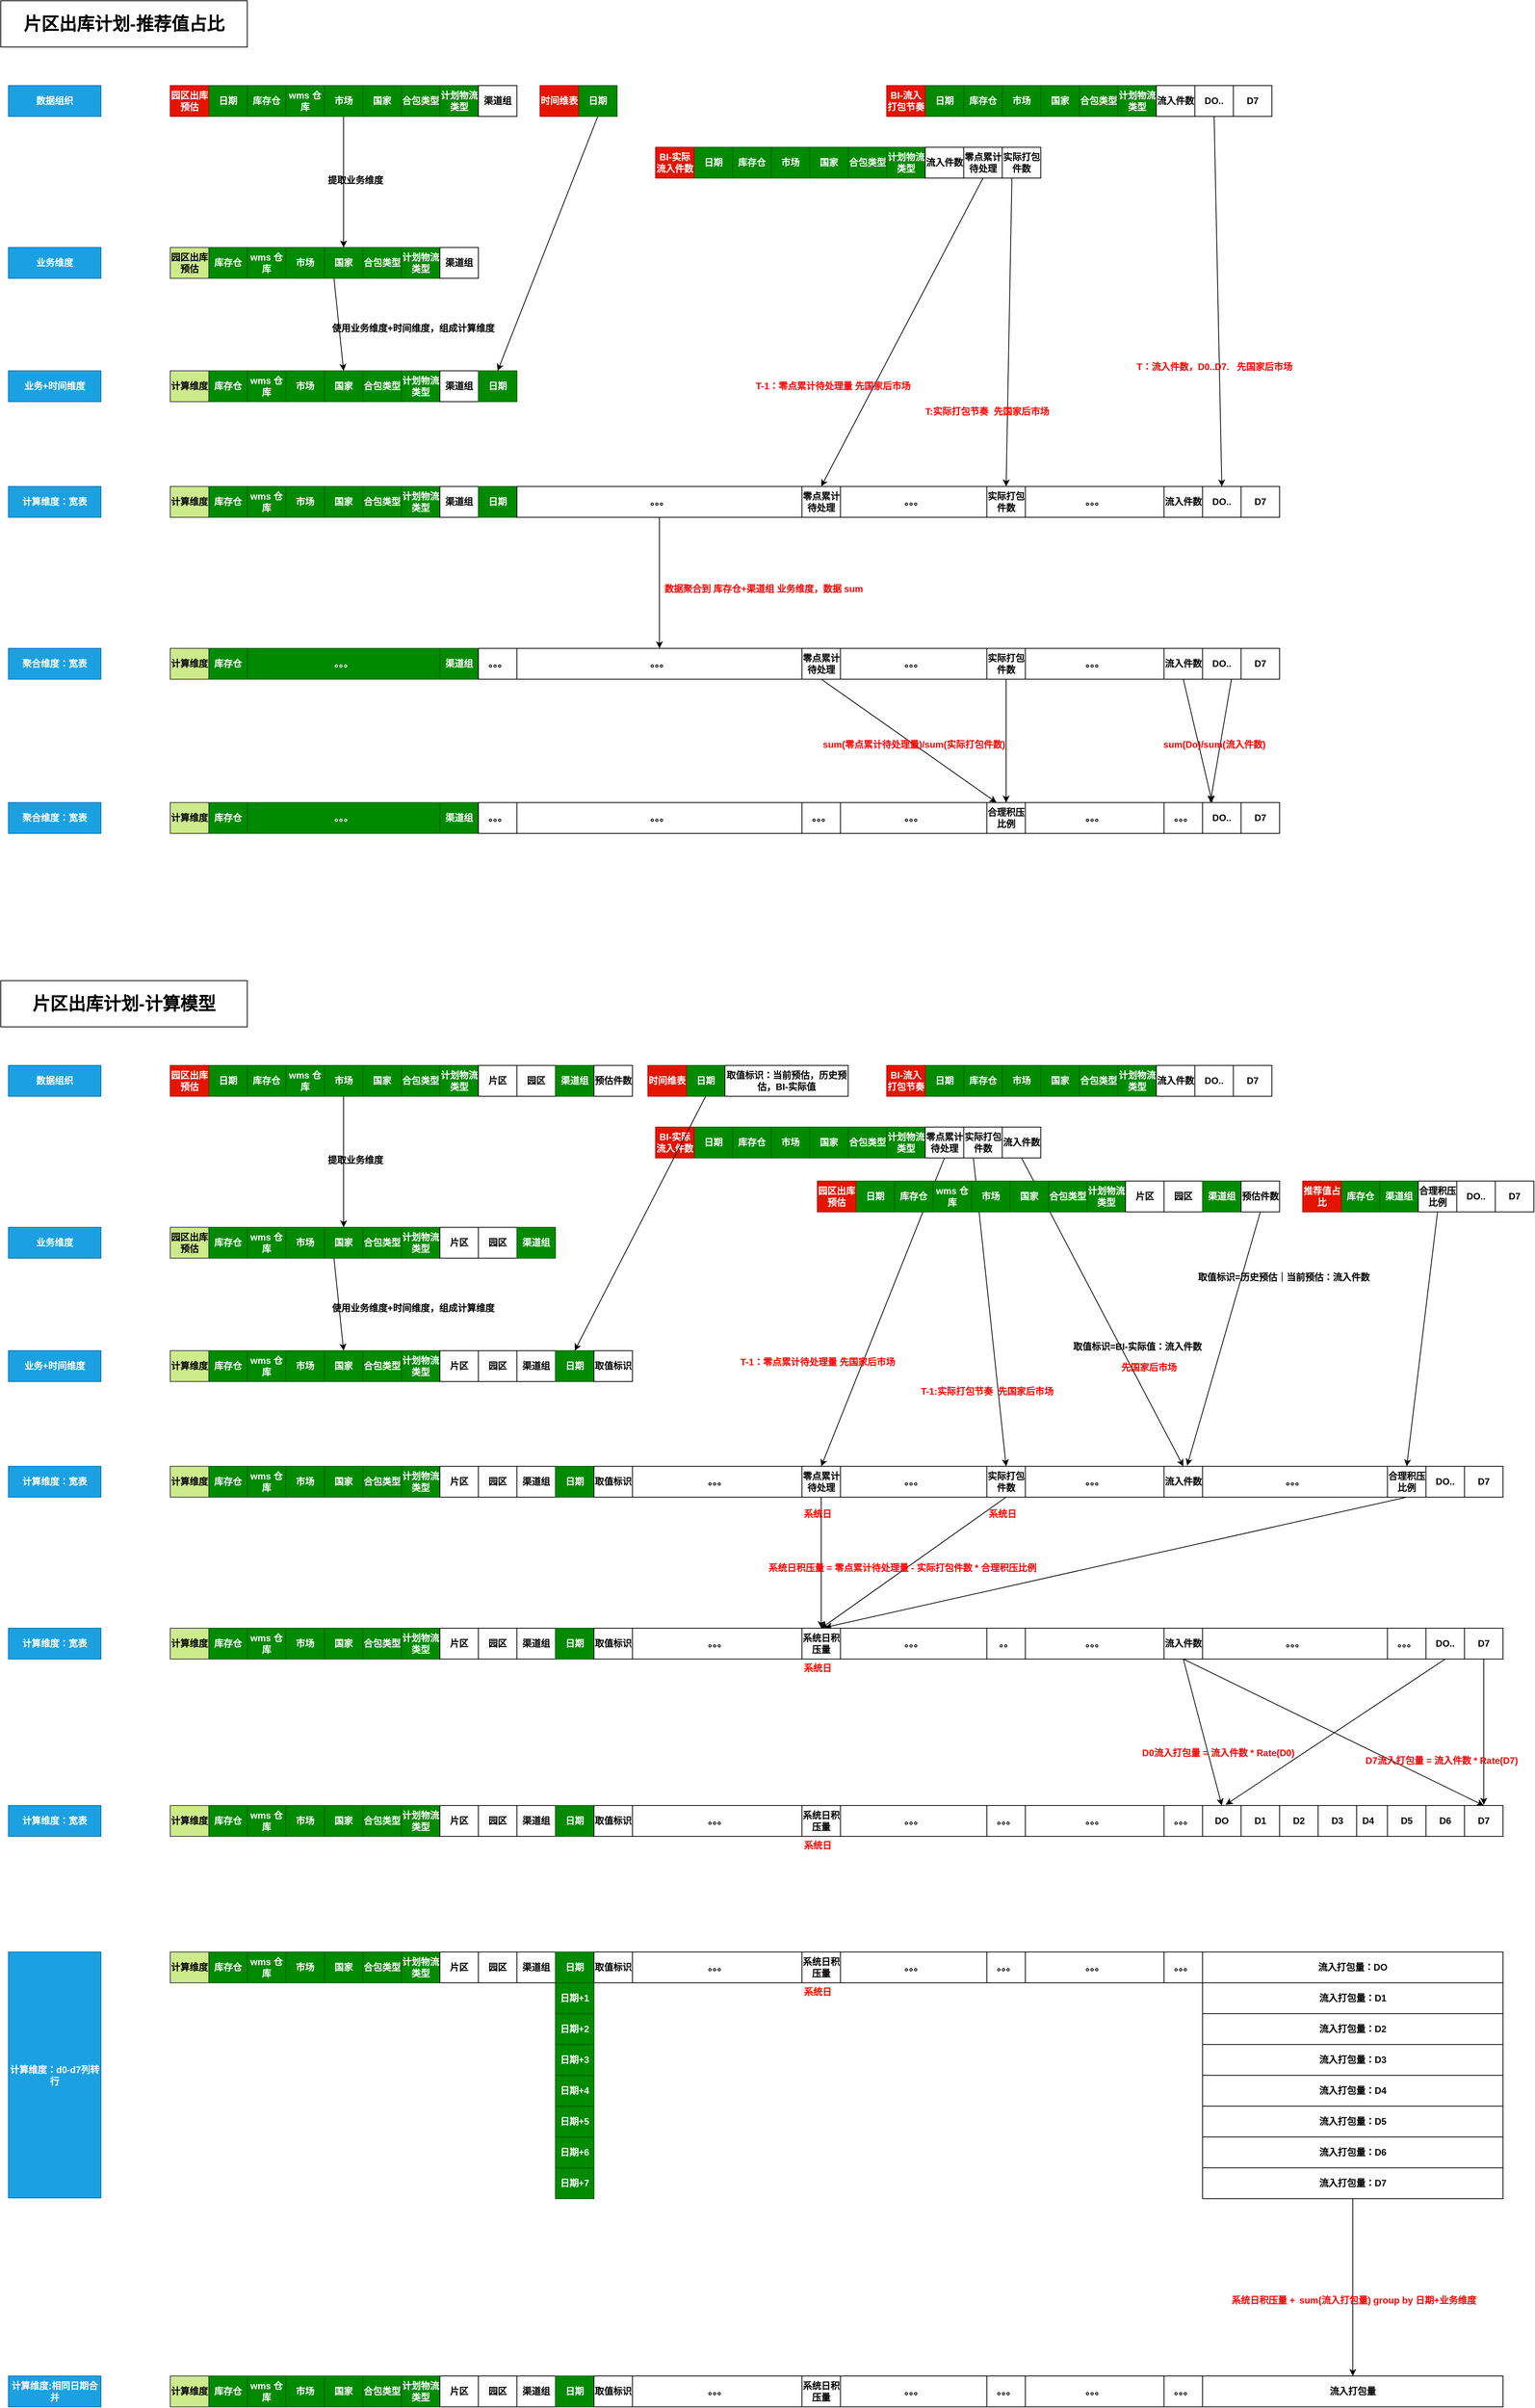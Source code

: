 <mxfile version="24.9.2">
  <diagram name="第 1 页" id="XMdXhfICt-A3853vuRKI">
    <mxGraphModel dx="2876" dy="1087" grid="1" gridSize="10" guides="1" tooltips="1" connect="1" arrows="1" fold="1" page="1" pageScale="1" pageWidth="827" pageHeight="1169" math="0" shadow="0">
      <root>
        <mxCell id="0" />
        <mxCell id="1" parent="0" />
        <mxCell id="ReEDewX-kHqf-GcDKaUq-1" value="日期" style="rounded=0;whiteSpace=wrap;html=1;fillColor=#008a00;fontColor=#ffffff;strokeColor=#005700;fontStyle=1" parent="1" vertex="1">
          <mxGeometry x="140" y="130" width="50" height="40" as="geometry" />
        </mxCell>
        <mxCell id="ReEDewX-kHqf-GcDKaUq-2" value="库存仓" style="rounded=0;whiteSpace=wrap;html=1;fillColor=#008a00;fontColor=#ffffff;strokeColor=#005700;fontStyle=1" parent="1" vertex="1">
          <mxGeometry x="190" y="130" width="50" height="40" as="geometry" />
        </mxCell>
        <mxCell id="ReEDewX-kHqf-GcDKaUq-3" value="wms 仓库" style="rounded=0;whiteSpace=wrap;html=1;fillColor=#008a00;fontColor=#ffffff;strokeColor=#005700;fontStyle=1" parent="1" vertex="1">
          <mxGeometry x="240" y="130" width="50" height="40" as="geometry" />
        </mxCell>
        <mxCell id="ReEDewX-kHqf-GcDKaUq-44" style="edgeStyle=orthogonalEdgeStyle;rounded=0;orthogonalLoop=1;jettySize=auto;html=1;exitX=0.5;exitY=1;exitDx=0;exitDy=0;entryX=0.5;entryY=0;entryDx=0;entryDy=0;fontStyle=1" parent="1" source="ReEDewX-kHqf-GcDKaUq-4" target="ReEDewX-kHqf-GcDKaUq-38" edge="1">
          <mxGeometry relative="1" as="geometry" />
        </mxCell>
        <mxCell id="ReEDewX-kHqf-GcDKaUq-4" value="市场" style="rounded=0;whiteSpace=wrap;html=1;fillColor=#008a00;fontColor=#ffffff;strokeColor=#005700;fontStyle=1" parent="1" vertex="1">
          <mxGeometry x="290" y="130" width="50" height="40" as="geometry" />
        </mxCell>
        <mxCell id="ReEDewX-kHqf-GcDKaUq-5" value="国家" style="rounded=0;whiteSpace=wrap;html=1;fillColor=#008a00;fontColor=#ffffff;strokeColor=#005700;fontStyle=1" parent="1" vertex="1">
          <mxGeometry x="340" y="130" width="50" height="40" as="geometry" />
        </mxCell>
        <mxCell id="ReEDewX-kHqf-GcDKaUq-6" value="合包类型" style="rounded=0;whiteSpace=wrap;html=1;fillColor=#008a00;fontColor=#ffffff;strokeColor=#005700;fontStyle=1" parent="1" vertex="1">
          <mxGeometry x="390" y="130" width="50" height="40" as="geometry" />
        </mxCell>
        <mxCell id="ReEDewX-kHqf-GcDKaUq-7" value="计划物流类型" style="rounded=0;whiteSpace=wrap;html=1;fillColor=#008a00;fontColor=#ffffff;strokeColor=#005700;fontStyle=1" parent="1" vertex="1">
          <mxGeometry x="440" y="130" width="50" height="40" as="geometry" />
        </mxCell>
        <mxCell id="ReEDewX-kHqf-GcDKaUq-8" value="渠道组" style="rounded=0;whiteSpace=wrap;html=1;fontStyle=1" parent="1" vertex="1">
          <mxGeometry x="490" y="130" width="50" height="40" as="geometry" />
        </mxCell>
        <mxCell id="ReEDewX-kHqf-GcDKaUq-9" value="园区出库预估" style="rounded=0;whiteSpace=wrap;html=1;fillColor=#e51400;fontColor=#ffffff;strokeColor=#B20000;fontStyle=1" parent="1" vertex="1">
          <mxGeometry x="90" y="130" width="50" height="40" as="geometry" />
        </mxCell>
        <mxCell id="ReEDewX-kHqf-GcDKaUq-10" value="日期" style="rounded=0;whiteSpace=wrap;html=1;fillColor=#008a00;fontColor=#ffffff;strokeColor=#005700;fontStyle=1" parent="1" vertex="1">
          <mxGeometry x="1070" y="130" width="50" height="40" as="geometry" />
        </mxCell>
        <mxCell id="ReEDewX-kHqf-GcDKaUq-11" value="库存仓" style="rounded=0;whiteSpace=wrap;html=1;fillColor=#008a00;fontColor=#ffffff;strokeColor=#005700;fontStyle=1" parent="1" vertex="1">
          <mxGeometry x="1120" y="130" width="50" height="40" as="geometry" />
        </mxCell>
        <mxCell id="ReEDewX-kHqf-GcDKaUq-13" value="市场" style="rounded=0;whiteSpace=wrap;html=1;fillColor=#008a00;fontColor=#ffffff;strokeColor=#005700;fontStyle=1" parent="1" vertex="1">
          <mxGeometry x="1170" y="130" width="50" height="40" as="geometry" />
        </mxCell>
        <mxCell id="ReEDewX-kHqf-GcDKaUq-14" value="国家" style="rounded=0;whiteSpace=wrap;html=1;fillColor=#008a00;fontColor=#ffffff;strokeColor=#005700;fontStyle=1" parent="1" vertex="1">
          <mxGeometry x="1220" y="130" width="50" height="40" as="geometry" />
        </mxCell>
        <mxCell id="ReEDewX-kHqf-GcDKaUq-15" value="合包类型" style="rounded=0;whiteSpace=wrap;html=1;fillColor=#008a00;fontColor=#ffffff;strokeColor=#005700;fontStyle=1" parent="1" vertex="1">
          <mxGeometry x="1270" y="130" width="50" height="40" as="geometry" />
        </mxCell>
        <mxCell id="ReEDewX-kHqf-GcDKaUq-16" value="计划物流类型" style="rounded=0;whiteSpace=wrap;html=1;fillColor=#008a00;fontColor=#ffffff;strokeColor=#005700;fontStyle=1" parent="1" vertex="1">
          <mxGeometry x="1320" y="130" width="50" height="40" as="geometry" />
        </mxCell>
        <mxCell id="ReEDewX-kHqf-GcDKaUq-17" value="流入件数" style="rounded=0;whiteSpace=wrap;html=1;fontStyle=1" parent="1" vertex="1">
          <mxGeometry x="1370" y="130" width="50" height="40" as="geometry" />
        </mxCell>
        <mxCell id="ReEDewX-kHqf-GcDKaUq-18" value="BI-流入打包节奏" style="rounded=0;whiteSpace=wrap;html=1;fillColor=#e51400;fontColor=#ffffff;strokeColor=#B20000;fontStyle=1" parent="1" vertex="1">
          <mxGeometry x="1020" y="130" width="50" height="40" as="geometry" />
        </mxCell>
        <mxCell id="ReEDewX-kHqf-GcDKaUq-84" style="rounded=0;orthogonalLoop=1;jettySize=auto;html=1;exitX=0.5;exitY=1;exitDx=0;exitDy=0;entryX=0.5;entryY=0;entryDx=0;entryDy=0;fontStyle=1" parent="1" source="ReEDewX-kHqf-GcDKaUq-19" target="ReEDewX-kHqf-GcDKaUq-81" edge="1">
          <mxGeometry relative="1" as="geometry" />
        </mxCell>
        <mxCell id="ReEDewX-kHqf-GcDKaUq-19" value="DO.." style="rounded=0;whiteSpace=wrap;html=1;fontStyle=1" parent="1" vertex="1">
          <mxGeometry x="1420" y="130" width="50" height="40" as="geometry" />
        </mxCell>
        <mxCell id="ReEDewX-kHqf-GcDKaUq-20" value="D7" style="rounded=0;whiteSpace=wrap;html=1;fontStyle=1" parent="1" vertex="1">
          <mxGeometry x="1470" y="130" width="50" height="40" as="geometry" />
        </mxCell>
        <mxCell id="ReEDewX-kHqf-GcDKaUq-21" value="日期" style="rounded=0;whiteSpace=wrap;html=1;fillColor=#008a00;fontColor=#ffffff;strokeColor=#005700;fontStyle=1" parent="1" vertex="1">
          <mxGeometry x="770" y="210" width="50" height="40" as="geometry" />
        </mxCell>
        <mxCell id="ReEDewX-kHqf-GcDKaUq-22" value="库存仓" style="rounded=0;whiteSpace=wrap;html=1;fillColor=#008a00;fontColor=#ffffff;strokeColor=#005700;fontStyle=1" parent="1" vertex="1">
          <mxGeometry x="820" y="210" width="50" height="40" as="geometry" />
        </mxCell>
        <mxCell id="ReEDewX-kHqf-GcDKaUq-23" value="市场" style="rounded=0;whiteSpace=wrap;html=1;fillColor=#008a00;fontColor=#ffffff;strokeColor=#005700;fontStyle=1" parent="1" vertex="1">
          <mxGeometry x="870" y="210" width="50" height="40" as="geometry" />
        </mxCell>
        <mxCell id="ReEDewX-kHqf-GcDKaUq-24" value="国家" style="rounded=0;whiteSpace=wrap;html=1;fillColor=#008a00;fontColor=#ffffff;strokeColor=#005700;fontStyle=1" parent="1" vertex="1">
          <mxGeometry x="920" y="210" width="50" height="40" as="geometry" />
        </mxCell>
        <mxCell id="ReEDewX-kHqf-GcDKaUq-25" value="合包类型" style="rounded=0;whiteSpace=wrap;html=1;fillColor=#008a00;fontColor=#ffffff;strokeColor=#005700;fontStyle=1" parent="1" vertex="1">
          <mxGeometry x="970" y="210" width="50" height="40" as="geometry" />
        </mxCell>
        <mxCell id="ReEDewX-kHqf-GcDKaUq-26" value="计划物流类型" style="rounded=0;whiteSpace=wrap;html=1;fillColor=#008a00;fontColor=#ffffff;strokeColor=#005700;fontStyle=1" parent="1" vertex="1">
          <mxGeometry x="1020" y="210" width="50" height="40" as="geometry" />
        </mxCell>
        <mxCell id="ReEDewX-kHqf-GcDKaUq-27" value="流入件数" style="rounded=0;whiteSpace=wrap;html=1;fontStyle=1" parent="1" vertex="1">
          <mxGeometry x="1070" y="210" width="50" height="40" as="geometry" />
        </mxCell>
        <mxCell id="ReEDewX-kHqf-GcDKaUq-28" value="BI-实际流入件数" style="rounded=0;whiteSpace=wrap;html=1;fillColor=#e51400;fontColor=#ffffff;strokeColor=#B20000;fontStyle=1" parent="1" vertex="1">
          <mxGeometry x="720" y="210" width="50" height="40" as="geometry" />
        </mxCell>
        <mxCell id="ReEDewX-kHqf-GcDKaUq-73" style="rounded=0;orthogonalLoop=1;jettySize=auto;html=1;exitX=0.5;exitY=1;exitDx=0;exitDy=0;entryX=0.5;entryY=0;entryDx=0;entryDy=0;fontStyle=1" parent="1" source="ReEDewX-kHqf-GcDKaUq-29" target="ReEDewX-kHqf-GcDKaUq-71" edge="1">
          <mxGeometry relative="1" as="geometry" />
        </mxCell>
        <mxCell id="ReEDewX-kHqf-GcDKaUq-29" value="零点累计待处理" style="rounded=0;whiteSpace=wrap;html=1;fontStyle=1" parent="1" vertex="1">
          <mxGeometry x="1120" y="210" width="50" height="40" as="geometry" />
        </mxCell>
        <mxCell id="ReEDewX-kHqf-GcDKaUq-77" style="rounded=0;orthogonalLoop=1;jettySize=auto;html=1;exitX=0.25;exitY=1;exitDx=0;exitDy=0;entryX=0.5;entryY=0;entryDx=0;entryDy=0;fontStyle=1" parent="1" source="ReEDewX-kHqf-GcDKaUq-30" target="ReEDewX-kHqf-GcDKaUq-72" edge="1">
          <mxGeometry relative="1" as="geometry" />
        </mxCell>
        <mxCell id="ReEDewX-kHqf-GcDKaUq-30" value="实际打包件数" style="rounded=0;whiteSpace=wrap;html=1;fontStyle=1" parent="1" vertex="1">
          <mxGeometry x="1170" y="210" width="50" height="40" as="geometry" />
        </mxCell>
        <mxCell id="ReEDewX-kHqf-GcDKaUq-57" style="rounded=0;orthogonalLoop=1;jettySize=auto;html=1;exitX=0.5;exitY=1;exitDx=0;exitDy=0;entryX=0.5;entryY=0;entryDx=0;entryDy=0;fontStyle=1" parent="1" source="ReEDewX-kHqf-GcDKaUq-31" target="ReEDewX-kHqf-GcDKaUq-56" edge="1">
          <mxGeometry relative="1" as="geometry" />
        </mxCell>
        <mxCell id="ReEDewX-kHqf-GcDKaUq-31" value="日期" style="rounded=0;whiteSpace=wrap;html=1;fillColor=#008a00;fontColor=#ffffff;strokeColor=#005700;fontStyle=1" parent="1" vertex="1">
          <mxGeometry x="620" y="130" width="50" height="40" as="geometry" />
        </mxCell>
        <mxCell id="ReEDewX-kHqf-GcDKaUq-32" value="时间维表" style="rounded=0;whiteSpace=wrap;html=1;fillColor=#e51400;fontColor=#ffffff;strokeColor=#B20000;fontStyle=1" parent="1" vertex="1">
          <mxGeometry x="570" y="130" width="50" height="40" as="geometry" />
        </mxCell>
        <mxCell id="ReEDewX-kHqf-GcDKaUq-35" value="库存仓" style="rounded=0;whiteSpace=wrap;html=1;fillColor=#008a00;fontColor=#ffffff;strokeColor=#005700;fontStyle=1" parent="1" vertex="1">
          <mxGeometry x="140" y="340" width="50" height="40" as="geometry" />
        </mxCell>
        <mxCell id="ReEDewX-kHqf-GcDKaUq-36" value="wms 仓库" style="rounded=0;whiteSpace=wrap;html=1;fillColor=#008a00;fontColor=#ffffff;strokeColor=#005700;fontStyle=1" parent="1" vertex="1">
          <mxGeometry x="190" y="340" width="50" height="40" as="geometry" />
        </mxCell>
        <mxCell id="ReEDewX-kHqf-GcDKaUq-37" value="市场" style="rounded=0;whiteSpace=wrap;html=1;fillColor=#008a00;fontColor=#ffffff;strokeColor=#005700;fontStyle=1" parent="1" vertex="1">
          <mxGeometry x="240" y="340" width="50" height="40" as="geometry" />
        </mxCell>
        <mxCell id="ReEDewX-kHqf-GcDKaUq-54" style="rounded=0;orthogonalLoop=1;jettySize=auto;html=1;exitX=0.25;exitY=1;exitDx=0;exitDy=0;entryX=0.5;entryY=0;entryDx=0;entryDy=0;fontStyle=1" parent="1" source="ReEDewX-kHqf-GcDKaUq-38" target="ReEDewX-kHqf-GcDKaUq-49" edge="1">
          <mxGeometry relative="1" as="geometry" />
        </mxCell>
        <mxCell id="ReEDewX-kHqf-GcDKaUq-38" value="国家" style="rounded=0;whiteSpace=wrap;html=1;fillColor=#008a00;fontColor=#ffffff;strokeColor=#005700;fontStyle=1" parent="1" vertex="1">
          <mxGeometry x="290" y="340" width="50" height="40" as="geometry" />
        </mxCell>
        <mxCell id="ReEDewX-kHqf-GcDKaUq-39" value="合包类型" style="rounded=0;whiteSpace=wrap;html=1;fillColor=#008a00;fontColor=#ffffff;strokeColor=#005700;fontStyle=1" parent="1" vertex="1">
          <mxGeometry x="340" y="340" width="50" height="40" as="geometry" />
        </mxCell>
        <mxCell id="ReEDewX-kHqf-GcDKaUq-40" value="计划物流类型" style="rounded=0;whiteSpace=wrap;html=1;fillColor=#008a00;fontColor=#ffffff;strokeColor=#005700;fontStyle=1" parent="1" vertex="1">
          <mxGeometry x="390" y="340" width="50" height="40" as="geometry" />
        </mxCell>
        <mxCell id="ReEDewX-kHqf-GcDKaUq-41" value="渠道组" style="rounded=0;whiteSpace=wrap;html=1;fontStyle=1" parent="1" vertex="1">
          <mxGeometry x="440" y="340" width="50" height="40" as="geometry" />
        </mxCell>
        <mxCell id="ReEDewX-kHqf-GcDKaUq-42" value="园区出库预估" style="rounded=0;whiteSpace=wrap;html=1;fillColor=#cdeb8b;strokeColor=#36393d;fontStyle=1" parent="1" vertex="1">
          <mxGeometry x="90" y="340" width="50" height="40" as="geometry" />
        </mxCell>
        <mxCell id="ReEDewX-kHqf-GcDKaUq-45" value="提取业务维度" style="text;html=1;align=center;verticalAlign=middle;resizable=0;points=[];autosize=1;strokeColor=none;fillColor=none;fontStyle=1" parent="1" vertex="1">
          <mxGeometry x="280" y="238" width="100" height="30" as="geometry" />
        </mxCell>
        <mxCell id="ReEDewX-kHqf-GcDKaUq-46" value="库存仓" style="rounded=0;whiteSpace=wrap;html=1;fillColor=#008a00;fontColor=#ffffff;strokeColor=#005700;fontStyle=1" parent="1" vertex="1">
          <mxGeometry x="140" y="500" width="50" height="40" as="geometry" />
        </mxCell>
        <mxCell id="ReEDewX-kHqf-GcDKaUq-47" value="wms 仓库" style="rounded=0;whiteSpace=wrap;html=1;fillColor=#008a00;fontColor=#ffffff;strokeColor=#005700;fontStyle=1" parent="1" vertex="1">
          <mxGeometry x="190" y="500" width="50" height="40" as="geometry" />
        </mxCell>
        <mxCell id="ReEDewX-kHqf-GcDKaUq-48" value="市场" style="rounded=0;whiteSpace=wrap;html=1;fillColor=#008a00;fontColor=#ffffff;strokeColor=#005700;fontStyle=1" parent="1" vertex="1">
          <mxGeometry x="240" y="500" width="50" height="40" as="geometry" />
        </mxCell>
        <mxCell id="ReEDewX-kHqf-GcDKaUq-49" value="国家" style="rounded=0;whiteSpace=wrap;html=1;fillColor=#008a00;fontColor=#ffffff;strokeColor=#005700;fontStyle=1" parent="1" vertex="1">
          <mxGeometry x="290" y="500" width="50" height="40" as="geometry" />
        </mxCell>
        <mxCell id="ReEDewX-kHqf-GcDKaUq-50" value="合包类型" style="rounded=0;whiteSpace=wrap;html=1;fillColor=#008a00;fontColor=#ffffff;strokeColor=#005700;fontStyle=1" parent="1" vertex="1">
          <mxGeometry x="340" y="500" width="50" height="40" as="geometry" />
        </mxCell>
        <mxCell id="ReEDewX-kHqf-GcDKaUq-51" value="计划物流类型" style="rounded=0;whiteSpace=wrap;html=1;fillColor=#008a00;fontColor=#ffffff;strokeColor=#005700;fontStyle=1" parent="1" vertex="1">
          <mxGeometry x="390" y="500" width="50" height="40" as="geometry" />
        </mxCell>
        <mxCell id="ReEDewX-kHqf-GcDKaUq-52" value="渠道组" style="rounded=0;whiteSpace=wrap;html=1;fontStyle=1" parent="1" vertex="1">
          <mxGeometry x="440" y="500" width="50" height="40" as="geometry" />
        </mxCell>
        <mxCell id="ReEDewX-kHqf-GcDKaUq-53" value="计算维度" style="rounded=0;whiteSpace=wrap;html=1;fillColor=#cdeb8b;strokeColor=#36393d;fontStyle=1" parent="1" vertex="1">
          <mxGeometry x="90" y="500" width="50" height="40" as="geometry" />
        </mxCell>
        <mxCell id="ReEDewX-kHqf-GcDKaUq-56" value="日期" style="rounded=0;whiteSpace=wrap;html=1;fontStyle=1;fillColor=#008a00;fontColor=#ffffff;strokeColor=#005700;" parent="1" vertex="1">
          <mxGeometry x="490" y="500" width="50" height="40" as="geometry" />
        </mxCell>
        <mxCell id="ReEDewX-kHqf-GcDKaUq-61" value="使用业务维度+时间维度，组成计算维度" style="text;html=1;align=center;verticalAlign=middle;resizable=0;points=[];autosize=1;strokeColor=none;fillColor=none;fontStyle=1" parent="1" vertex="1">
          <mxGeometry x="290" y="430" width="230" height="30" as="geometry" />
        </mxCell>
        <mxCell id="ReEDewX-kHqf-GcDKaUq-62" value="库存仓" style="rounded=0;whiteSpace=wrap;html=1;fillColor=#008a00;fontColor=#ffffff;strokeColor=#005700;fontStyle=1" parent="1" vertex="1">
          <mxGeometry x="140" y="650" width="50" height="40" as="geometry" />
        </mxCell>
        <mxCell id="ReEDewX-kHqf-GcDKaUq-63" value="wms 仓库" style="rounded=0;whiteSpace=wrap;html=1;fillColor=#008a00;fontColor=#ffffff;strokeColor=#005700;fontStyle=1" parent="1" vertex="1">
          <mxGeometry x="190" y="650" width="50" height="40" as="geometry" />
        </mxCell>
        <mxCell id="ReEDewX-kHqf-GcDKaUq-64" value="市场" style="rounded=0;whiteSpace=wrap;html=1;fillColor=#008a00;fontColor=#ffffff;strokeColor=#005700;fontStyle=1" parent="1" vertex="1">
          <mxGeometry x="240" y="650" width="50" height="40" as="geometry" />
        </mxCell>
        <mxCell id="ReEDewX-kHqf-GcDKaUq-65" value="国家" style="rounded=0;whiteSpace=wrap;html=1;fillColor=#008a00;fontColor=#ffffff;strokeColor=#005700;fontStyle=1" parent="1" vertex="1">
          <mxGeometry x="290" y="650" width="50" height="40" as="geometry" />
        </mxCell>
        <mxCell id="ReEDewX-kHqf-GcDKaUq-66" value="合包类型" style="rounded=0;whiteSpace=wrap;html=1;fillColor=#008a00;fontColor=#ffffff;strokeColor=#005700;fontStyle=1" parent="1" vertex="1">
          <mxGeometry x="340" y="650" width="50" height="40" as="geometry" />
        </mxCell>
        <mxCell id="ReEDewX-kHqf-GcDKaUq-67" value="计划物流类型" style="rounded=0;whiteSpace=wrap;html=1;fillColor=#008a00;fontColor=#ffffff;strokeColor=#005700;fontStyle=1" parent="1" vertex="1">
          <mxGeometry x="390" y="650" width="50" height="40" as="geometry" />
        </mxCell>
        <mxCell id="ReEDewX-kHqf-GcDKaUq-68" value="渠道组" style="rounded=0;whiteSpace=wrap;html=1;fontStyle=1" parent="1" vertex="1">
          <mxGeometry x="440" y="650" width="50" height="40" as="geometry" />
        </mxCell>
        <mxCell id="ReEDewX-kHqf-GcDKaUq-69" value="计算维度" style="rounded=0;whiteSpace=wrap;html=1;fillColor=#cdeb8b;strokeColor=#36393d;fontStyle=1" parent="1" vertex="1">
          <mxGeometry x="90" y="650" width="50" height="40" as="geometry" />
        </mxCell>
        <mxCell id="ReEDewX-kHqf-GcDKaUq-70" value="日期" style="rounded=0;whiteSpace=wrap;html=1;fontStyle=1;fillColor=#008a00;fontColor=#ffffff;strokeColor=#005700;" parent="1" vertex="1">
          <mxGeometry x="490" y="650" width="50" height="40" as="geometry" />
        </mxCell>
        <mxCell id="ReEDewX-kHqf-GcDKaUq-71" value="零点累计待处理" style="rounded=0;whiteSpace=wrap;html=1;fontStyle=1" parent="1" vertex="1">
          <mxGeometry x="910" y="650" width="50" height="40" as="geometry" />
        </mxCell>
        <mxCell id="ReEDewX-kHqf-GcDKaUq-72" value="实际打包件数" style="rounded=0;whiteSpace=wrap;html=1;fontStyle=1" parent="1" vertex="1">
          <mxGeometry x="1150" y="650" width="50" height="40" as="geometry" />
        </mxCell>
        <mxCell id="ReEDewX-kHqf-GcDKaUq-109" style="edgeStyle=orthogonalEdgeStyle;rounded=0;orthogonalLoop=1;jettySize=auto;html=1;exitX=0.5;exitY=1;exitDx=0;exitDy=0;fontStyle=1" parent="1" source="ReEDewX-kHqf-GcDKaUq-75" target="ReEDewX-kHqf-GcDKaUq-101" edge="1">
          <mxGeometry relative="1" as="geometry" />
        </mxCell>
        <mxCell id="ReEDewX-kHqf-GcDKaUq-75" value="。。。" style="rounded=0;whiteSpace=wrap;html=1;fontStyle=1" parent="1" vertex="1">
          <mxGeometry x="540" y="650" width="370" height="40" as="geometry" />
        </mxCell>
        <mxCell id="ReEDewX-kHqf-GcDKaUq-76" value="&lt;font color=&quot;#ff0000&quot;&gt;T-1：零点累计待处理量 先国家后市场&lt;/font&gt;" style="text;html=1;align=center;verticalAlign=middle;resizable=0;points=[];autosize=1;strokeColor=none;fillColor=none;fontStyle=1" parent="1" vertex="1">
          <mxGeometry x="840" y="505" width="220" height="30" as="geometry" />
        </mxCell>
        <mxCell id="ReEDewX-kHqf-GcDKaUq-78" value="&lt;font color=&quot;#ff0000&quot;&gt;T:实际打包节奏&amp;nbsp; 先国家后市场&lt;/font&gt;" style="text;html=1;align=center;verticalAlign=middle;resizable=0;points=[];autosize=1;strokeColor=none;fillColor=none;fontStyle=1" parent="1" vertex="1">
          <mxGeometry x="1060" y="538" width="180" height="30" as="geometry" />
        </mxCell>
        <mxCell id="ReEDewX-kHqf-GcDKaUq-79" value="。。。" style="rounded=0;whiteSpace=wrap;html=1;fontStyle=1" parent="1" vertex="1">
          <mxGeometry x="960" y="650" width="190" height="40" as="geometry" />
        </mxCell>
        <mxCell id="ReEDewX-kHqf-GcDKaUq-80" value="流入件数" style="rounded=0;whiteSpace=wrap;html=1;fontStyle=1" parent="1" vertex="1">
          <mxGeometry x="1380" y="650" width="50" height="40" as="geometry" />
        </mxCell>
        <mxCell id="ReEDewX-kHqf-GcDKaUq-81" value="DO.." style="rounded=0;whiteSpace=wrap;html=1;fontStyle=1" parent="1" vertex="1">
          <mxGeometry x="1430" y="650" width="50" height="40" as="geometry" />
        </mxCell>
        <mxCell id="ReEDewX-kHqf-GcDKaUq-82" value="D7" style="rounded=0;whiteSpace=wrap;html=1;fontStyle=1" parent="1" vertex="1">
          <mxGeometry x="1480" y="650" width="50" height="40" as="geometry" />
        </mxCell>
        <mxCell id="ReEDewX-kHqf-GcDKaUq-83" value="。。。" style="rounded=0;whiteSpace=wrap;html=1;fontStyle=1" parent="1" vertex="1">
          <mxGeometry x="1200" y="650" width="180" height="40" as="geometry" />
        </mxCell>
        <mxCell id="ReEDewX-kHqf-GcDKaUq-85" value="&lt;font color=&quot;#ff0000&quot;&gt;T：流入件数，D0..D7.&amp;nbsp; &amp;nbsp;先国家后市场&lt;/font&gt;" style="text;html=1;align=center;verticalAlign=middle;resizable=0;points=[];autosize=1;strokeColor=none;fillColor=none;fontStyle=1" parent="1" vertex="1">
          <mxGeometry x="1330" y="480" width="230" height="30" as="geometry" />
        </mxCell>
        <mxCell id="ReEDewX-kHqf-GcDKaUq-86" value="计算维度：宽表" style="whiteSpace=wrap;html=1;fontStyle=1;fillColor=#1ba1e2;strokeColor=#006EAF;fontColor=#ffffff;" parent="1" vertex="1">
          <mxGeometry x="-120" y="650" width="120" height="40" as="geometry" />
        </mxCell>
        <mxCell id="ReEDewX-kHqf-GcDKaUq-87" value="业务+时间维度" style="whiteSpace=wrap;html=1;fontStyle=1;fillColor=#1ba1e2;strokeColor=#006EAF;fontColor=#ffffff;" parent="1" vertex="1">
          <mxGeometry x="-120" y="500" width="120" height="40" as="geometry" />
        </mxCell>
        <mxCell id="ReEDewX-kHqf-GcDKaUq-88" value="业务维度" style="whiteSpace=wrap;html=1;fontStyle=1;fillColor=#1ba1e2;strokeColor=#006EAF;fontColor=#ffffff;" parent="1" vertex="1">
          <mxGeometry x="-120" y="340" width="120" height="40" as="geometry" />
        </mxCell>
        <mxCell id="ReEDewX-kHqf-GcDKaUq-89" value="数据组织" style="whiteSpace=wrap;html=1;fontStyle=1;fillColor=#1ba1e2;strokeColor=#006EAF;fontColor=#ffffff;" parent="1" vertex="1">
          <mxGeometry x="-120" y="130" width="120" height="40" as="geometry" />
        </mxCell>
        <mxCell id="ReEDewX-kHqf-GcDKaUq-90" value="库存仓" style="rounded=0;whiteSpace=wrap;html=1;fillColor=#008a00;fontColor=#ffffff;strokeColor=#005700;fontStyle=1" parent="1" vertex="1">
          <mxGeometry x="140" y="860" width="50" height="40" as="geometry" />
        </mxCell>
        <mxCell id="ReEDewX-kHqf-GcDKaUq-96" value="渠道组" style="rounded=0;whiteSpace=wrap;html=1;fontStyle=1;fillColor=#008a00;fontColor=#ffffff;strokeColor=#005700;" parent="1" vertex="1">
          <mxGeometry x="440" y="860" width="50" height="40" as="geometry" />
        </mxCell>
        <mxCell id="ReEDewX-kHqf-GcDKaUq-97" value="计算维度" style="rounded=0;whiteSpace=wrap;html=1;fillColor=#cdeb8b;strokeColor=#36393d;fontStyle=1" parent="1" vertex="1">
          <mxGeometry x="90" y="860" width="50" height="40" as="geometry" />
        </mxCell>
        <mxCell id="ReEDewX-kHqf-GcDKaUq-98" value="。。。" style="rounded=0;whiteSpace=wrap;html=1;fontStyle=1" parent="1" vertex="1">
          <mxGeometry x="490" y="860" width="50" height="40" as="geometry" />
        </mxCell>
        <mxCell id="ReEDewX-kHqf-GcDKaUq-125" style="rounded=0;orthogonalLoop=1;jettySize=auto;html=1;exitX=0.5;exitY=1;exitDx=0;exitDy=0;entryX=0.25;entryY=0;entryDx=0;entryDy=0;fontStyle=1" parent="1" source="ReEDewX-kHqf-GcDKaUq-99" target="ReEDewX-kHqf-GcDKaUq-116" edge="1">
          <mxGeometry relative="1" as="geometry" />
        </mxCell>
        <mxCell id="ReEDewX-kHqf-GcDKaUq-99" value="零点累计待处理" style="rounded=0;whiteSpace=wrap;html=1;fontStyle=1" parent="1" vertex="1">
          <mxGeometry x="910" y="860" width="50" height="40" as="geometry" />
        </mxCell>
        <mxCell id="ReEDewX-kHqf-GcDKaUq-126" style="edgeStyle=orthogonalEdgeStyle;rounded=0;orthogonalLoop=1;jettySize=auto;html=1;exitX=0.5;exitY=1;exitDx=0;exitDy=0;fontStyle=1" parent="1" source="ReEDewX-kHqf-GcDKaUq-100" edge="1">
          <mxGeometry relative="1" as="geometry">
            <mxPoint x="1175" y="1060" as="targetPoint" />
          </mxGeometry>
        </mxCell>
        <mxCell id="ReEDewX-kHqf-GcDKaUq-100" value="实际打包件数" style="rounded=0;whiteSpace=wrap;html=1;fontStyle=1" parent="1" vertex="1">
          <mxGeometry x="1150" y="860" width="50" height="40" as="geometry" />
        </mxCell>
        <mxCell id="ReEDewX-kHqf-GcDKaUq-101" value="。。。" style="rounded=0;whiteSpace=wrap;html=1;fontStyle=1" parent="1" vertex="1">
          <mxGeometry x="540" y="860" width="370" height="40" as="geometry" />
        </mxCell>
        <mxCell id="ReEDewX-kHqf-GcDKaUq-102" value="。。。" style="rounded=0;whiteSpace=wrap;html=1;fontStyle=1" parent="1" vertex="1">
          <mxGeometry x="960" y="860" width="190" height="40" as="geometry" />
        </mxCell>
        <mxCell id="ReEDewX-kHqf-GcDKaUq-128" style="rounded=0;orthogonalLoop=1;jettySize=auto;html=1;exitX=0.5;exitY=1;exitDx=0;exitDy=0;entryX=0.25;entryY=0;entryDx=0;entryDy=0;fontStyle=1" parent="1" source="ReEDewX-kHqf-GcDKaUq-103" target="ReEDewX-kHqf-GcDKaUq-120" edge="1">
          <mxGeometry relative="1" as="geometry" />
        </mxCell>
        <mxCell id="ReEDewX-kHqf-GcDKaUq-103" value="流入件数" style="rounded=0;whiteSpace=wrap;html=1;fontStyle=1" parent="1" vertex="1">
          <mxGeometry x="1380" y="860" width="50" height="40" as="geometry" />
        </mxCell>
        <mxCell id="ReEDewX-kHqf-GcDKaUq-129" style="rounded=0;orthogonalLoop=1;jettySize=auto;html=1;exitX=0.75;exitY=1;exitDx=0;exitDy=0;fontStyle=1" parent="1" source="ReEDewX-kHqf-GcDKaUq-104" edge="1">
          <mxGeometry relative="1" as="geometry">
            <mxPoint x="1440" y="1060" as="targetPoint" />
          </mxGeometry>
        </mxCell>
        <mxCell id="ReEDewX-kHqf-GcDKaUq-104" value="DO.." style="rounded=0;whiteSpace=wrap;html=1;fontStyle=1" parent="1" vertex="1">
          <mxGeometry x="1430" y="860" width="50" height="40" as="geometry" />
        </mxCell>
        <mxCell id="ReEDewX-kHqf-GcDKaUq-105" value="D7" style="rounded=0;whiteSpace=wrap;html=1;fontStyle=1" parent="1" vertex="1">
          <mxGeometry x="1480" y="860" width="50" height="40" as="geometry" />
        </mxCell>
        <mxCell id="ReEDewX-kHqf-GcDKaUq-106" value="。。。" style="rounded=0;whiteSpace=wrap;html=1;fontStyle=1" parent="1" vertex="1">
          <mxGeometry x="1200" y="860" width="180" height="40" as="geometry" />
        </mxCell>
        <mxCell id="ReEDewX-kHqf-GcDKaUq-107" value="聚合维度：宽表" style="whiteSpace=wrap;html=1;fontStyle=1;fillColor=#1ba1e2;strokeColor=#006EAF;fontColor=#ffffff;" parent="1" vertex="1">
          <mxGeometry x="-120" y="860" width="120" height="40" as="geometry" />
        </mxCell>
        <mxCell id="ReEDewX-kHqf-GcDKaUq-108" value="。。。" style="rounded=0;whiteSpace=wrap;html=1;fillColor=#008a00;fontColor=#ffffff;strokeColor=#005700;fontStyle=1" parent="1" vertex="1">
          <mxGeometry x="190" y="860" width="250" height="40" as="geometry" />
        </mxCell>
        <mxCell id="ReEDewX-kHqf-GcDKaUq-110" value="&lt;font color=&quot;#ff0000&quot;&gt;数据聚合到 库存仓+渠道组 业务维度，数据 sum&lt;/font&gt;" style="text;html=1;align=center;verticalAlign=middle;resizable=0;points=[];autosize=1;strokeColor=none;fillColor=none;fontStyle=1" parent="1" vertex="1">
          <mxGeometry x="720" y="768" width="280" height="30" as="geometry" />
        </mxCell>
        <mxCell id="ReEDewX-kHqf-GcDKaUq-111" value="库存仓" style="rounded=0;whiteSpace=wrap;html=1;fillColor=#008a00;fontColor=#ffffff;strokeColor=#005700;fontStyle=1" parent="1" vertex="1">
          <mxGeometry x="140" y="1060" width="50" height="40" as="geometry" />
        </mxCell>
        <mxCell id="ReEDewX-kHqf-GcDKaUq-112" value="渠道组" style="rounded=0;whiteSpace=wrap;html=1;fontStyle=1;fillColor=#008a00;fontColor=#ffffff;strokeColor=#005700;" parent="1" vertex="1">
          <mxGeometry x="440" y="1060" width="50" height="40" as="geometry" />
        </mxCell>
        <mxCell id="ReEDewX-kHqf-GcDKaUq-113" value="计算维度" style="rounded=0;whiteSpace=wrap;html=1;fillColor=#cdeb8b;strokeColor=#36393d;fontStyle=1" parent="1" vertex="1">
          <mxGeometry x="90" y="1060" width="50" height="40" as="geometry" />
        </mxCell>
        <mxCell id="ReEDewX-kHqf-GcDKaUq-114" value="。。。" style="rounded=0;whiteSpace=wrap;html=1;fontStyle=1" parent="1" vertex="1">
          <mxGeometry x="490" y="1060" width="50" height="40" as="geometry" />
        </mxCell>
        <mxCell id="ReEDewX-kHqf-GcDKaUq-115" value="。。。" style="rounded=0;whiteSpace=wrap;html=1;fontStyle=1" parent="1" vertex="1">
          <mxGeometry x="910" y="1060" width="50" height="40" as="geometry" />
        </mxCell>
        <mxCell id="ReEDewX-kHqf-GcDKaUq-116" value="合理积压比例" style="rounded=0;whiteSpace=wrap;html=1;fontStyle=1" parent="1" vertex="1">
          <mxGeometry x="1150" y="1060" width="50" height="40" as="geometry" />
        </mxCell>
        <mxCell id="ReEDewX-kHqf-GcDKaUq-117" value="。。。" style="rounded=0;whiteSpace=wrap;html=1;fontStyle=1" parent="1" vertex="1">
          <mxGeometry x="540" y="1060" width="370" height="40" as="geometry" />
        </mxCell>
        <mxCell id="ReEDewX-kHqf-GcDKaUq-118" value="。。。" style="rounded=0;whiteSpace=wrap;html=1;fontStyle=1" parent="1" vertex="1">
          <mxGeometry x="960" y="1060" width="190" height="40" as="geometry" />
        </mxCell>
        <mxCell id="ReEDewX-kHqf-GcDKaUq-119" value="。。。" style="rounded=0;whiteSpace=wrap;html=1;fontStyle=1" parent="1" vertex="1">
          <mxGeometry x="1380" y="1060" width="50" height="40" as="geometry" />
        </mxCell>
        <mxCell id="ReEDewX-kHqf-GcDKaUq-120" value="DO.." style="rounded=0;whiteSpace=wrap;html=1;fontStyle=1" parent="1" vertex="1">
          <mxGeometry x="1430" y="1060" width="50" height="40" as="geometry" />
        </mxCell>
        <mxCell id="ReEDewX-kHqf-GcDKaUq-121" value="D7" style="rounded=0;whiteSpace=wrap;html=1;fontStyle=1" parent="1" vertex="1">
          <mxGeometry x="1480" y="1060" width="50" height="40" as="geometry" />
        </mxCell>
        <mxCell id="ReEDewX-kHqf-GcDKaUq-122" value="。。。" style="rounded=0;whiteSpace=wrap;html=1;fontStyle=1" parent="1" vertex="1">
          <mxGeometry x="1200" y="1060" width="180" height="40" as="geometry" />
        </mxCell>
        <mxCell id="ReEDewX-kHqf-GcDKaUq-123" value="聚合维度：宽表" style="whiteSpace=wrap;html=1;fontStyle=1;fillColor=#1ba1e2;strokeColor=#006EAF;fontColor=#ffffff;" parent="1" vertex="1">
          <mxGeometry x="-120" y="1060" width="120" height="40" as="geometry" />
        </mxCell>
        <mxCell id="ReEDewX-kHqf-GcDKaUq-124" value="。。。" style="rounded=0;whiteSpace=wrap;html=1;fillColor=#008a00;fontColor=#ffffff;strokeColor=#005700;fontStyle=1" parent="1" vertex="1">
          <mxGeometry x="190" y="1060" width="250" height="40" as="geometry" />
        </mxCell>
        <mxCell id="ReEDewX-kHqf-GcDKaUq-127" value="&lt;font color=&quot;#ff0000&quot;&gt;sum(零点累计待处理量)/sum(实际打包件数)&lt;/font&gt;" style="text;html=1;align=center;verticalAlign=middle;resizable=0;points=[];autosize=1;strokeColor=none;fillColor=none;fontStyle=1" parent="1" vertex="1">
          <mxGeometry x="925" y="970" width="260" height="30" as="geometry" />
        </mxCell>
        <mxCell id="ReEDewX-kHqf-GcDKaUq-130" value="&lt;font color=&quot;#ff0000&quot;&gt;sum(Do)/sum(流入件数)&lt;/font&gt;" style="text;html=1;align=center;verticalAlign=middle;resizable=0;points=[];autosize=1;strokeColor=none;fillColor=none;fontStyle=1" parent="1" vertex="1">
          <mxGeometry x="1370" y="970" width="150" height="30" as="geometry" />
        </mxCell>
        <mxCell id="ReEDewX-kHqf-GcDKaUq-131" value="&lt;span&gt;&lt;font style=&quot;font-size: 23px;&quot;&gt;片区出库计划-推荐值占比&lt;/font&gt;&lt;/span&gt;" style="rounded=0;whiteSpace=wrap;html=1;fontStyle=1" parent="1" vertex="1">
          <mxGeometry x="-130" y="20" width="320" height="60" as="geometry" />
        </mxCell>
        <mxCell id="ReEDewX-kHqf-GcDKaUq-132" value="日期" style="rounded=0;whiteSpace=wrap;html=1;fillColor=#008a00;fontColor=#ffffff;strokeColor=#005700;fontStyle=1" parent="1" vertex="1">
          <mxGeometry x="140" y="1401" width="50" height="40" as="geometry" />
        </mxCell>
        <mxCell id="ReEDewX-kHqf-GcDKaUq-133" value="库存仓" style="rounded=0;whiteSpace=wrap;html=1;fillColor=#008a00;fontColor=#ffffff;strokeColor=#005700;fontStyle=1" parent="1" vertex="1">
          <mxGeometry x="190" y="1401" width="50" height="40" as="geometry" />
        </mxCell>
        <mxCell id="ReEDewX-kHqf-GcDKaUq-134" value="wms 仓库" style="rounded=0;whiteSpace=wrap;html=1;fillColor=#008a00;fontColor=#ffffff;strokeColor=#005700;fontStyle=1" parent="1" vertex="1">
          <mxGeometry x="240" y="1401" width="50" height="40" as="geometry" />
        </mxCell>
        <mxCell id="ReEDewX-kHqf-GcDKaUq-135" style="edgeStyle=orthogonalEdgeStyle;rounded=0;orthogonalLoop=1;jettySize=auto;html=1;exitX=0.5;exitY=1;exitDx=0;exitDy=0;entryX=0.5;entryY=0;entryDx=0;entryDy=0;fontStyle=1" parent="1" source="ReEDewX-kHqf-GcDKaUq-136" target="ReEDewX-kHqf-GcDKaUq-172" edge="1">
          <mxGeometry relative="1" as="geometry" />
        </mxCell>
        <mxCell id="ReEDewX-kHqf-GcDKaUq-136" value="市场" style="rounded=0;whiteSpace=wrap;html=1;fillColor=#008a00;fontColor=#ffffff;strokeColor=#005700;fontStyle=1" parent="1" vertex="1">
          <mxGeometry x="290" y="1401" width="50" height="40" as="geometry" />
        </mxCell>
        <mxCell id="ReEDewX-kHqf-GcDKaUq-137" value="国家" style="rounded=0;whiteSpace=wrap;html=1;fillColor=#008a00;fontColor=#ffffff;strokeColor=#005700;fontStyle=1" parent="1" vertex="1">
          <mxGeometry x="340" y="1401" width="50" height="40" as="geometry" />
        </mxCell>
        <mxCell id="ReEDewX-kHqf-GcDKaUq-138" value="合包类型" style="rounded=0;whiteSpace=wrap;html=1;fillColor=#008a00;fontColor=#ffffff;strokeColor=#005700;fontStyle=1" parent="1" vertex="1">
          <mxGeometry x="390" y="1401" width="50" height="40" as="geometry" />
        </mxCell>
        <mxCell id="ReEDewX-kHqf-GcDKaUq-139" value="计划物流类型" style="rounded=0;whiteSpace=wrap;html=1;fillColor=#008a00;fontColor=#ffffff;strokeColor=#005700;fontStyle=1" parent="1" vertex="1">
          <mxGeometry x="440" y="1401" width="50" height="40" as="geometry" />
        </mxCell>
        <mxCell id="ReEDewX-kHqf-GcDKaUq-140" value="片区" style="rounded=0;whiteSpace=wrap;html=1;fontStyle=1" parent="1" vertex="1">
          <mxGeometry x="490" y="1401" width="50" height="40" as="geometry" />
        </mxCell>
        <mxCell id="ReEDewX-kHqf-GcDKaUq-141" value="园区出库预估" style="rounded=0;whiteSpace=wrap;html=1;fillColor=#e51400;fontColor=#ffffff;strokeColor=#B20000;fontStyle=1" parent="1" vertex="1">
          <mxGeometry x="90" y="1401" width="50" height="40" as="geometry" />
        </mxCell>
        <mxCell id="ReEDewX-kHqf-GcDKaUq-142" value="日期" style="rounded=0;whiteSpace=wrap;html=1;fillColor=#008a00;fontColor=#ffffff;strokeColor=#005700;fontStyle=1" parent="1" vertex="1">
          <mxGeometry x="1070" y="1401" width="50" height="40" as="geometry" />
        </mxCell>
        <mxCell id="ReEDewX-kHqf-GcDKaUq-143" value="库存仓" style="rounded=0;whiteSpace=wrap;html=1;fillColor=#008a00;fontColor=#ffffff;strokeColor=#005700;fontStyle=1" parent="1" vertex="1">
          <mxGeometry x="1120" y="1401" width="50" height="40" as="geometry" />
        </mxCell>
        <mxCell id="ReEDewX-kHqf-GcDKaUq-144" value="市场" style="rounded=0;whiteSpace=wrap;html=1;fillColor=#008a00;fontColor=#ffffff;strokeColor=#005700;fontStyle=1" parent="1" vertex="1">
          <mxGeometry x="1170" y="1401" width="50" height="40" as="geometry" />
        </mxCell>
        <mxCell id="ReEDewX-kHqf-GcDKaUq-145" value="国家" style="rounded=0;whiteSpace=wrap;html=1;fillColor=#008a00;fontColor=#ffffff;strokeColor=#005700;fontStyle=1" parent="1" vertex="1">
          <mxGeometry x="1220" y="1401" width="50" height="40" as="geometry" />
        </mxCell>
        <mxCell id="ReEDewX-kHqf-GcDKaUq-146" value="合包类型" style="rounded=0;whiteSpace=wrap;html=1;fillColor=#008a00;fontColor=#ffffff;strokeColor=#005700;fontStyle=1" parent="1" vertex="1">
          <mxGeometry x="1270" y="1401" width="50" height="40" as="geometry" />
        </mxCell>
        <mxCell id="ReEDewX-kHqf-GcDKaUq-147" value="计划物流类型" style="rounded=0;whiteSpace=wrap;html=1;fillColor=#008a00;fontColor=#ffffff;strokeColor=#005700;fontStyle=1" parent="1" vertex="1">
          <mxGeometry x="1320" y="1401" width="50" height="40" as="geometry" />
        </mxCell>
        <mxCell id="ReEDewX-kHqf-GcDKaUq-148" value="流入件数" style="rounded=0;whiteSpace=wrap;html=1;fontStyle=1" parent="1" vertex="1">
          <mxGeometry x="1370" y="1401" width="50" height="40" as="geometry" />
        </mxCell>
        <mxCell id="ReEDewX-kHqf-GcDKaUq-149" value="BI-流入打包节奏" style="rounded=0;whiteSpace=wrap;html=1;fillColor=#e51400;fontColor=#ffffff;strokeColor=#B20000;fontStyle=1" parent="1" vertex="1">
          <mxGeometry x="1020" y="1401" width="50" height="40" as="geometry" />
        </mxCell>
        <mxCell id="ReEDewX-kHqf-GcDKaUq-151" value="DO.." style="rounded=0;whiteSpace=wrap;html=1;fontStyle=1" parent="1" vertex="1">
          <mxGeometry x="1420" y="1401" width="50" height="40" as="geometry" />
        </mxCell>
        <mxCell id="ReEDewX-kHqf-GcDKaUq-152" value="D7" style="rounded=0;whiteSpace=wrap;html=1;fontStyle=1" parent="1" vertex="1">
          <mxGeometry x="1470" y="1401" width="50" height="40" as="geometry" />
        </mxCell>
        <mxCell id="ReEDewX-kHqf-GcDKaUq-153" value="日期" style="rounded=0;whiteSpace=wrap;html=1;fillColor=#008a00;fontColor=#ffffff;strokeColor=#005700;fontStyle=1" parent="1" vertex="1">
          <mxGeometry x="770" y="1481" width="50" height="40" as="geometry" />
        </mxCell>
        <mxCell id="ReEDewX-kHqf-GcDKaUq-154" value="库存仓" style="rounded=0;whiteSpace=wrap;html=1;fillColor=#008a00;fontColor=#ffffff;strokeColor=#005700;fontStyle=1" parent="1" vertex="1">
          <mxGeometry x="820" y="1481" width="50" height="40" as="geometry" />
        </mxCell>
        <mxCell id="ReEDewX-kHqf-GcDKaUq-155" value="市场" style="rounded=0;whiteSpace=wrap;html=1;fillColor=#008a00;fontColor=#ffffff;strokeColor=#005700;fontStyle=1" parent="1" vertex="1">
          <mxGeometry x="870" y="1481" width="50" height="40" as="geometry" />
        </mxCell>
        <mxCell id="ReEDewX-kHqf-GcDKaUq-156" value="国家" style="rounded=0;whiteSpace=wrap;html=1;fillColor=#008a00;fontColor=#ffffff;strokeColor=#005700;fontStyle=1" parent="1" vertex="1">
          <mxGeometry x="920" y="1481" width="50" height="40" as="geometry" />
        </mxCell>
        <mxCell id="ReEDewX-kHqf-GcDKaUq-157" value="合包类型" style="rounded=0;whiteSpace=wrap;html=1;fillColor=#008a00;fontColor=#ffffff;strokeColor=#005700;fontStyle=1" parent="1" vertex="1">
          <mxGeometry x="970" y="1481" width="50" height="40" as="geometry" />
        </mxCell>
        <mxCell id="ReEDewX-kHqf-GcDKaUq-158" value="计划物流类型" style="rounded=0;whiteSpace=wrap;html=1;fillColor=#008a00;fontColor=#ffffff;strokeColor=#005700;fontStyle=1" parent="1" vertex="1">
          <mxGeometry x="1020" y="1481" width="50" height="40" as="geometry" />
        </mxCell>
        <mxCell id="ReEDewX-kHqf-GcDKaUq-276" style="rounded=0;orthogonalLoop=1;jettySize=auto;html=1;exitX=0.5;exitY=1;exitDx=0;exitDy=0;entryX=0.5;entryY=0;entryDx=0;entryDy=0;fontStyle=1" parent="1" source="ReEDewX-kHqf-GcDKaUq-159" target="ReEDewX-kHqf-GcDKaUq-204" edge="1">
          <mxGeometry relative="1" as="geometry" />
        </mxCell>
        <mxCell id="ReEDewX-kHqf-GcDKaUq-159" value="流入件数" style="rounded=0;whiteSpace=wrap;html=1;fontStyle=1" parent="1" vertex="1">
          <mxGeometry x="1170" y="1481" width="50" height="40" as="geometry" />
        </mxCell>
        <mxCell id="ReEDewX-kHqf-GcDKaUq-160" value="BI-实际流入件数" style="rounded=0;whiteSpace=wrap;html=1;fillColor=#e51400;fontColor=#ffffff;strokeColor=#B20000;fontStyle=1" parent="1" vertex="1">
          <mxGeometry x="720" y="1481" width="50" height="40" as="geometry" />
        </mxCell>
        <mxCell id="ReEDewX-kHqf-GcDKaUq-161" style="rounded=0;orthogonalLoop=1;jettySize=auto;html=1;exitX=0.5;exitY=1;exitDx=0;exitDy=0;entryX=0.5;entryY=0;entryDx=0;entryDy=0;fontStyle=1" parent="1" source="ReEDewX-kHqf-GcDKaUq-162" target="ReEDewX-kHqf-GcDKaUq-197" edge="1">
          <mxGeometry relative="1" as="geometry" />
        </mxCell>
        <mxCell id="ReEDewX-kHqf-GcDKaUq-162" value="零点累计待处理" style="rounded=0;whiteSpace=wrap;html=1;fontStyle=1" parent="1" vertex="1">
          <mxGeometry x="1070" y="1481" width="50" height="40" as="geometry" />
        </mxCell>
        <mxCell id="ReEDewX-kHqf-GcDKaUq-163" style="rounded=0;orthogonalLoop=1;jettySize=auto;html=1;exitX=0.25;exitY=1;exitDx=0;exitDy=0;entryX=0.5;entryY=0;entryDx=0;entryDy=0;fontStyle=1" parent="1" source="ReEDewX-kHqf-GcDKaUq-164" target="ReEDewX-kHqf-GcDKaUq-198" edge="1">
          <mxGeometry relative="1" as="geometry" />
        </mxCell>
        <mxCell id="ReEDewX-kHqf-GcDKaUq-164" value="实际打包件数" style="rounded=0;whiteSpace=wrap;html=1;fontStyle=1" parent="1" vertex="1">
          <mxGeometry x="1120" y="1481" width="50" height="40" as="geometry" />
        </mxCell>
        <mxCell id="ReEDewX-kHqf-GcDKaUq-165" style="rounded=0;orthogonalLoop=1;jettySize=auto;html=1;exitX=0.5;exitY=1;exitDx=0;exitDy=0;entryX=0.5;entryY=0;entryDx=0;entryDy=0;fontStyle=1" parent="1" source="ReEDewX-kHqf-GcDKaUq-166" target="ReEDewX-kHqf-GcDKaUq-186" edge="1">
          <mxGeometry relative="1" as="geometry" />
        </mxCell>
        <mxCell id="ReEDewX-kHqf-GcDKaUq-166" value="日期" style="rounded=0;whiteSpace=wrap;html=1;fillColor=#008a00;fontColor=#ffffff;strokeColor=#005700;fontStyle=1" parent="1" vertex="1">
          <mxGeometry x="760" y="1401" width="50" height="40" as="geometry" />
        </mxCell>
        <mxCell id="ReEDewX-kHqf-GcDKaUq-167" value="时间维表" style="rounded=0;whiteSpace=wrap;html=1;fillColor=#e51400;fontColor=#ffffff;strokeColor=#B20000;fontStyle=1" parent="1" vertex="1">
          <mxGeometry x="710" y="1401" width="50" height="40" as="geometry" />
        </mxCell>
        <mxCell id="ReEDewX-kHqf-GcDKaUq-168" value="库存仓" style="rounded=0;whiteSpace=wrap;html=1;fillColor=#008a00;fontColor=#ffffff;strokeColor=#005700;fontStyle=1" parent="1" vertex="1">
          <mxGeometry x="140" y="1611" width="50" height="40" as="geometry" />
        </mxCell>
        <mxCell id="ReEDewX-kHqf-GcDKaUq-169" value="wms 仓库" style="rounded=0;whiteSpace=wrap;html=1;fillColor=#008a00;fontColor=#ffffff;strokeColor=#005700;fontStyle=1" parent="1" vertex="1">
          <mxGeometry x="190" y="1611" width="50" height="40" as="geometry" />
        </mxCell>
        <mxCell id="ReEDewX-kHqf-GcDKaUq-170" value="市场" style="rounded=0;whiteSpace=wrap;html=1;fillColor=#008a00;fontColor=#ffffff;strokeColor=#005700;fontStyle=1" parent="1" vertex="1">
          <mxGeometry x="240" y="1611" width="50" height="40" as="geometry" />
        </mxCell>
        <mxCell id="ReEDewX-kHqf-GcDKaUq-171" style="rounded=0;orthogonalLoop=1;jettySize=auto;html=1;exitX=0.25;exitY=1;exitDx=0;exitDy=0;entryX=0.5;entryY=0;entryDx=0;entryDy=0;fontStyle=1" parent="1" source="ReEDewX-kHqf-GcDKaUq-172" target="ReEDewX-kHqf-GcDKaUq-181" edge="1">
          <mxGeometry relative="1" as="geometry" />
        </mxCell>
        <mxCell id="ReEDewX-kHqf-GcDKaUq-172" value="国家" style="rounded=0;whiteSpace=wrap;html=1;fillColor=#008a00;fontColor=#ffffff;strokeColor=#005700;fontStyle=1" parent="1" vertex="1">
          <mxGeometry x="290" y="1611" width="50" height="40" as="geometry" />
        </mxCell>
        <mxCell id="ReEDewX-kHqf-GcDKaUq-173" value="合包类型" style="rounded=0;whiteSpace=wrap;html=1;fillColor=#008a00;fontColor=#ffffff;strokeColor=#005700;fontStyle=1" parent="1" vertex="1">
          <mxGeometry x="340" y="1611" width="50" height="40" as="geometry" />
        </mxCell>
        <mxCell id="ReEDewX-kHqf-GcDKaUq-174" value="计划物流类型" style="rounded=0;whiteSpace=wrap;html=1;fillColor=#008a00;fontColor=#ffffff;strokeColor=#005700;fontStyle=1" parent="1" vertex="1">
          <mxGeometry x="390" y="1611" width="50" height="40" as="geometry" />
        </mxCell>
        <mxCell id="ReEDewX-kHqf-GcDKaUq-176" value="园区出库预估" style="rounded=0;whiteSpace=wrap;html=1;fillColor=#cdeb8b;strokeColor=#36393d;fontStyle=1" parent="1" vertex="1">
          <mxGeometry x="90" y="1611" width="50" height="40" as="geometry" />
        </mxCell>
        <mxCell id="ReEDewX-kHqf-GcDKaUq-177" value="提取业务维度" style="text;html=1;align=center;verticalAlign=middle;resizable=0;points=[];autosize=1;strokeColor=none;fillColor=none;fontStyle=1" parent="1" vertex="1">
          <mxGeometry x="280" y="1509" width="100" height="30" as="geometry" />
        </mxCell>
        <mxCell id="ReEDewX-kHqf-GcDKaUq-178" value="库存仓" style="rounded=0;whiteSpace=wrap;html=1;fillColor=#008a00;fontColor=#ffffff;strokeColor=#005700;fontStyle=1" parent="1" vertex="1">
          <mxGeometry x="140" y="1771" width="50" height="40" as="geometry" />
        </mxCell>
        <mxCell id="ReEDewX-kHqf-GcDKaUq-179" value="wms 仓库" style="rounded=0;whiteSpace=wrap;html=1;fillColor=#008a00;fontColor=#ffffff;strokeColor=#005700;fontStyle=1" parent="1" vertex="1">
          <mxGeometry x="190" y="1771" width="50" height="40" as="geometry" />
        </mxCell>
        <mxCell id="ReEDewX-kHqf-GcDKaUq-180" value="市场" style="rounded=0;whiteSpace=wrap;html=1;fillColor=#008a00;fontColor=#ffffff;strokeColor=#005700;fontStyle=1" parent="1" vertex="1">
          <mxGeometry x="240" y="1771" width="50" height="40" as="geometry" />
        </mxCell>
        <mxCell id="ReEDewX-kHqf-GcDKaUq-181" value="国家" style="rounded=0;whiteSpace=wrap;html=1;fillColor=#008a00;fontColor=#ffffff;strokeColor=#005700;fontStyle=1" parent="1" vertex="1">
          <mxGeometry x="290" y="1771" width="50" height="40" as="geometry" />
        </mxCell>
        <mxCell id="ReEDewX-kHqf-GcDKaUq-182" value="合包类型" style="rounded=0;whiteSpace=wrap;html=1;fillColor=#008a00;fontColor=#ffffff;strokeColor=#005700;fontStyle=1" parent="1" vertex="1">
          <mxGeometry x="340" y="1771" width="50" height="40" as="geometry" />
        </mxCell>
        <mxCell id="ReEDewX-kHqf-GcDKaUq-183" value="计划物流类型" style="rounded=0;whiteSpace=wrap;html=1;fillColor=#008a00;fontColor=#ffffff;strokeColor=#005700;fontStyle=1" parent="1" vertex="1">
          <mxGeometry x="390" y="1771" width="50" height="40" as="geometry" />
        </mxCell>
        <mxCell id="ReEDewX-kHqf-GcDKaUq-184" value="渠道组" style="rounded=0;whiteSpace=wrap;html=1;fontStyle=1" parent="1" vertex="1">
          <mxGeometry x="540" y="1771" width="50" height="40" as="geometry" />
        </mxCell>
        <mxCell id="ReEDewX-kHqf-GcDKaUq-185" value="计算维度" style="rounded=0;whiteSpace=wrap;html=1;fillColor=#cdeb8b;strokeColor=#36393d;fontStyle=1" parent="1" vertex="1">
          <mxGeometry x="90" y="1771" width="50" height="40" as="geometry" />
        </mxCell>
        <mxCell id="ReEDewX-kHqf-GcDKaUq-186" value="日期" style="rounded=0;whiteSpace=wrap;html=1;fontStyle=1;fillColor=#008a00;fontColor=#ffffff;strokeColor=#005700;" parent="1" vertex="1">
          <mxGeometry x="590" y="1771" width="50" height="40" as="geometry" />
        </mxCell>
        <mxCell id="ReEDewX-kHqf-GcDKaUq-187" value="使用业务维度+时间维度，组成计算维度" style="text;html=1;align=center;verticalAlign=middle;resizable=0;points=[];autosize=1;strokeColor=none;fillColor=none;fontStyle=1" parent="1" vertex="1">
          <mxGeometry x="290" y="1701" width="230" height="30" as="geometry" />
        </mxCell>
        <mxCell id="ReEDewX-kHqf-GcDKaUq-188" value="库存仓" style="rounded=0;whiteSpace=wrap;html=1;fillColor=#008a00;fontColor=#ffffff;strokeColor=#005700;fontStyle=1" parent="1" vertex="1">
          <mxGeometry x="140" y="1921" width="50" height="40" as="geometry" />
        </mxCell>
        <mxCell id="ReEDewX-kHqf-GcDKaUq-189" value="wms 仓库" style="rounded=0;whiteSpace=wrap;html=1;fillColor=#008a00;fontColor=#ffffff;strokeColor=#005700;fontStyle=1" parent="1" vertex="1">
          <mxGeometry x="190" y="1921" width="50" height="40" as="geometry" />
        </mxCell>
        <mxCell id="ReEDewX-kHqf-GcDKaUq-190" value="市场" style="rounded=0;whiteSpace=wrap;html=1;fillColor=#008a00;fontColor=#ffffff;strokeColor=#005700;fontStyle=1" parent="1" vertex="1">
          <mxGeometry x="240" y="1921" width="50" height="40" as="geometry" />
        </mxCell>
        <mxCell id="ReEDewX-kHqf-GcDKaUq-191" value="国家" style="rounded=0;whiteSpace=wrap;html=1;fillColor=#008a00;fontColor=#ffffff;strokeColor=#005700;fontStyle=1" parent="1" vertex="1">
          <mxGeometry x="290" y="1921" width="50" height="40" as="geometry" />
        </mxCell>
        <mxCell id="ReEDewX-kHqf-GcDKaUq-192" value="合包类型" style="rounded=0;whiteSpace=wrap;html=1;fillColor=#008a00;fontColor=#ffffff;strokeColor=#005700;fontStyle=1" parent="1" vertex="1">
          <mxGeometry x="340" y="1921" width="50" height="40" as="geometry" />
        </mxCell>
        <mxCell id="ReEDewX-kHqf-GcDKaUq-193" value="计划物流类型" style="rounded=0;whiteSpace=wrap;html=1;fillColor=#008a00;fontColor=#ffffff;strokeColor=#005700;fontStyle=1" parent="1" vertex="1">
          <mxGeometry x="390" y="1921" width="50" height="40" as="geometry" />
        </mxCell>
        <mxCell id="ReEDewX-kHqf-GcDKaUq-195" value="计算维度" style="rounded=0;whiteSpace=wrap;html=1;fillColor=#cdeb8b;strokeColor=#36393d;fontStyle=1" parent="1" vertex="1">
          <mxGeometry x="90" y="1921" width="50" height="40" as="geometry" />
        </mxCell>
        <mxCell id="ReEDewX-kHqf-GcDKaUq-325" style="rounded=0;orthogonalLoop=1;jettySize=auto;html=1;exitX=0.5;exitY=1;exitDx=0;exitDy=0;entryX=0.5;entryY=0;entryDx=0;entryDy=0;fontStyle=1" parent="1" source="ReEDewX-kHqf-GcDKaUq-197" target="ReEDewX-kHqf-GcDKaUq-305" edge="1">
          <mxGeometry relative="1" as="geometry" />
        </mxCell>
        <mxCell id="ReEDewX-kHqf-GcDKaUq-197" value="零点累计待处理" style="rounded=0;whiteSpace=wrap;html=1;fontStyle=1" parent="1" vertex="1">
          <mxGeometry x="910" y="1921" width="50" height="40" as="geometry" />
        </mxCell>
        <mxCell id="ReEDewX-kHqf-GcDKaUq-326" style="rounded=0;orthogonalLoop=1;jettySize=auto;html=1;exitX=0.5;exitY=1;exitDx=0;exitDy=0;entryX=0.5;entryY=0;entryDx=0;entryDy=0;fontStyle=1" parent="1" source="ReEDewX-kHqf-GcDKaUq-198" target="ReEDewX-kHqf-GcDKaUq-305" edge="1">
          <mxGeometry relative="1" as="geometry" />
        </mxCell>
        <mxCell id="ReEDewX-kHqf-GcDKaUq-198" value="实际打包件数" style="rounded=0;whiteSpace=wrap;html=1;fontStyle=1" parent="1" vertex="1">
          <mxGeometry x="1150" y="1921" width="50" height="40" as="geometry" />
        </mxCell>
        <mxCell id="ReEDewX-kHqf-GcDKaUq-200" value="。。。" style="rounded=0;whiteSpace=wrap;html=1;fontStyle=1" parent="1" vertex="1">
          <mxGeometry x="690" y="1921" width="220" height="40" as="geometry" />
        </mxCell>
        <mxCell id="ReEDewX-kHqf-GcDKaUq-201" value="&lt;font color=&quot;#ff0000&quot;&gt;T-1：零点累计待处理量 先国家后市场&lt;/font&gt;" style="text;html=1;align=center;verticalAlign=middle;resizable=0;points=[];autosize=1;strokeColor=none;fillColor=none;fontStyle=1" parent="1" vertex="1">
          <mxGeometry x="820" y="1771" width="220" height="30" as="geometry" />
        </mxCell>
        <mxCell id="ReEDewX-kHqf-GcDKaUq-202" value="&lt;font color=&quot;#ff0000&quot;&gt;T-1:实际打包节奏&amp;nbsp; 先国家后市场&lt;/font&gt;" style="text;html=1;align=center;verticalAlign=middle;resizable=0;points=[];autosize=1;strokeColor=none;fillColor=none;fontStyle=1" parent="1" vertex="1">
          <mxGeometry x="1055" y="1809" width="190" height="30" as="geometry" />
        </mxCell>
        <mxCell id="ReEDewX-kHqf-GcDKaUq-203" value="。。。" style="rounded=0;whiteSpace=wrap;html=1;fontStyle=1" parent="1" vertex="1">
          <mxGeometry x="960" y="1921" width="190" height="40" as="geometry" />
        </mxCell>
        <mxCell id="ReEDewX-kHqf-GcDKaUq-204" value="流入件数" style="rounded=0;whiteSpace=wrap;html=1;fontStyle=1" parent="1" vertex="1">
          <mxGeometry x="1380" y="1921" width="50" height="40" as="geometry" />
        </mxCell>
        <mxCell id="ReEDewX-kHqf-GcDKaUq-205" value="DO.." style="rounded=0;whiteSpace=wrap;html=1;fontStyle=1" parent="1" vertex="1">
          <mxGeometry x="1720" y="1921" width="50" height="40" as="geometry" />
        </mxCell>
        <mxCell id="ReEDewX-kHqf-GcDKaUq-206" value="D7" style="rounded=0;whiteSpace=wrap;html=1;fontStyle=1" parent="1" vertex="1">
          <mxGeometry x="1770" y="1921" width="50" height="40" as="geometry" />
        </mxCell>
        <mxCell id="ReEDewX-kHqf-GcDKaUq-207" value="。。。" style="rounded=0;whiteSpace=wrap;html=1;fontStyle=1" parent="1" vertex="1">
          <mxGeometry x="1200" y="1921" width="180" height="40" as="geometry" />
        </mxCell>
        <mxCell id="ReEDewX-kHqf-GcDKaUq-208" value="取值标识=BI-实际值：流入件数" style="text;html=1;align=center;verticalAlign=middle;resizable=0;points=[];autosize=1;strokeColor=none;fillColor=none;fontStyle=1" parent="1" vertex="1">
          <mxGeometry x="1250" y="1751" width="190" height="30" as="geometry" />
        </mxCell>
        <mxCell id="ReEDewX-kHqf-GcDKaUq-209" value="计算维度：宽表" style="whiteSpace=wrap;html=1;fontStyle=1;fillColor=#1ba1e2;strokeColor=#006EAF;fontColor=#ffffff;" parent="1" vertex="1">
          <mxGeometry x="-120" y="1921" width="120" height="40" as="geometry" />
        </mxCell>
        <mxCell id="ReEDewX-kHqf-GcDKaUq-210" value="业务+时间维度" style="whiteSpace=wrap;html=1;fontStyle=1;fillColor=#1ba1e2;strokeColor=#006EAF;fontColor=#ffffff;" parent="1" vertex="1">
          <mxGeometry x="-120" y="1771" width="120" height="40" as="geometry" />
        </mxCell>
        <mxCell id="ReEDewX-kHqf-GcDKaUq-211" value="业务维度" style="whiteSpace=wrap;html=1;fontStyle=1;fillColor=#1ba1e2;strokeColor=#006EAF;fontColor=#ffffff;" parent="1" vertex="1">
          <mxGeometry x="-120" y="1611" width="120" height="40" as="geometry" />
        </mxCell>
        <mxCell id="ReEDewX-kHqf-GcDKaUq-212" value="数据组织" style="whiteSpace=wrap;html=1;fontStyle=1;fillColor=#1ba1e2;strokeColor=#006EAF;fontColor=#ffffff;" parent="1" vertex="1">
          <mxGeometry x="-120" y="1401" width="120" height="40" as="geometry" />
        </mxCell>
        <mxCell id="ReEDewX-kHqf-GcDKaUq-248" value="&lt;span&gt;&lt;font style=&quot;font-size: 23px;&quot;&gt;片区出库计划-计算模型&lt;/font&gt;&lt;/span&gt;" style="rounded=0;whiteSpace=wrap;html=1;fontStyle=1" parent="1" vertex="1">
          <mxGeometry x="-130" y="1291" width="320" height="60" as="geometry" />
        </mxCell>
        <mxCell id="ReEDewX-kHqf-GcDKaUq-250" value="库存仓" style="rounded=0;whiteSpace=wrap;html=1;fillColor=#008a00;fontColor=#ffffff;strokeColor=#005700;fontStyle=1" parent="1" vertex="1">
          <mxGeometry x="1610" y="1551" width="50" height="40" as="geometry" />
        </mxCell>
        <mxCell id="ReEDewX-kHqf-GcDKaUq-251" value="渠道组" style="rounded=0;whiteSpace=wrap;html=1;fillColor=#008a00;fontColor=#ffffff;strokeColor=#005700;fontStyle=1" parent="1" vertex="1">
          <mxGeometry x="1660" y="1551" width="50" height="40" as="geometry" />
        </mxCell>
        <mxCell id="ReEDewX-kHqf-GcDKaUq-296" style="rounded=0;orthogonalLoop=1;jettySize=auto;html=1;exitX=0.5;exitY=1;exitDx=0;exitDy=0;entryX=0.5;entryY=0;entryDx=0;entryDy=0;fontStyle=1" parent="1" source="ReEDewX-kHqf-GcDKaUq-255" target="ReEDewX-kHqf-GcDKaUq-295" edge="1">
          <mxGeometry relative="1" as="geometry" />
        </mxCell>
        <mxCell id="ReEDewX-kHqf-GcDKaUq-255" value="合理积压比例" style="rounded=0;whiteSpace=wrap;html=1;fontStyle=1" parent="1" vertex="1">
          <mxGeometry x="1710" y="1551" width="50" height="40" as="geometry" />
        </mxCell>
        <mxCell id="ReEDewX-kHqf-GcDKaUq-256" value="推荐值占比" style="rounded=0;whiteSpace=wrap;html=1;fillColor=#e51400;fontColor=#ffffff;strokeColor=#B20000;fontStyle=1" parent="1" vertex="1">
          <mxGeometry x="1560" y="1551" width="50" height="40" as="geometry" />
        </mxCell>
        <mxCell id="ReEDewX-kHqf-GcDKaUq-257" value="DO.." style="rounded=0;whiteSpace=wrap;html=1;fontStyle=1" parent="1" vertex="1">
          <mxGeometry x="1760" y="1551" width="50" height="40" as="geometry" />
        </mxCell>
        <mxCell id="ReEDewX-kHqf-GcDKaUq-258" value="D7" style="rounded=0;whiteSpace=wrap;html=1;fontStyle=1" parent="1" vertex="1">
          <mxGeometry x="1810" y="1551" width="50" height="40" as="geometry" />
        </mxCell>
        <mxCell id="ReEDewX-kHqf-GcDKaUq-259" value="取值标识：当前预估，历史预估，BI-实际值" style="rounded=0;whiteSpace=wrap;html=1;fontStyle=1" parent="1" vertex="1">
          <mxGeometry x="810" y="1401" width="160" height="40" as="geometry" />
        </mxCell>
        <mxCell id="ReEDewX-kHqf-GcDKaUq-261" value="取值标识" style="rounded=0;whiteSpace=wrap;html=1;fontStyle=1" parent="1" vertex="1">
          <mxGeometry x="640" y="1771" width="50" height="40" as="geometry" />
        </mxCell>
        <mxCell id="ReEDewX-kHqf-GcDKaUq-263" value="园区" style="rounded=0;whiteSpace=wrap;html=1;fontStyle=1" parent="1" vertex="1">
          <mxGeometry x="540" y="1401" width="50" height="40" as="geometry" />
        </mxCell>
        <mxCell id="ReEDewX-kHqf-GcDKaUq-264" value="渠道组" style="rounded=0;whiteSpace=wrap;html=1;fontStyle=1;fillColor=#008a00;fontColor=#ffffff;strokeColor=#005700;" parent="1" vertex="1">
          <mxGeometry x="590" y="1401" width="50" height="40" as="geometry" />
        </mxCell>
        <mxCell id="ReEDewX-kHqf-GcDKaUq-265" value="预估件数" style="rounded=0;whiteSpace=wrap;html=1;fontStyle=1" parent="1" vertex="1">
          <mxGeometry x="640" y="1401" width="50" height="40" as="geometry" />
        </mxCell>
        <mxCell id="ReEDewX-kHqf-GcDKaUq-266" value="片区" style="rounded=0;whiteSpace=wrap;html=1;fontStyle=1" parent="1" vertex="1">
          <mxGeometry x="440" y="1611" width="50" height="40" as="geometry" />
        </mxCell>
        <mxCell id="ReEDewX-kHqf-GcDKaUq-267" value="园区" style="rounded=0;whiteSpace=wrap;html=1;fontStyle=1" parent="1" vertex="1">
          <mxGeometry x="490" y="1611" width="50" height="40" as="geometry" />
        </mxCell>
        <mxCell id="ReEDewX-kHqf-GcDKaUq-268" value="渠道组" style="rounded=0;whiteSpace=wrap;html=1;fontStyle=1;fillColor=#008a00;fontColor=#ffffff;strokeColor=#005700;" parent="1" vertex="1">
          <mxGeometry x="540" y="1611" width="50" height="40" as="geometry" />
        </mxCell>
        <mxCell id="ReEDewX-kHqf-GcDKaUq-269" value="片区" style="rounded=0;whiteSpace=wrap;html=1;fontStyle=1" parent="1" vertex="1">
          <mxGeometry x="440" y="1771" width="50" height="40" as="geometry" />
        </mxCell>
        <mxCell id="ReEDewX-kHqf-GcDKaUq-270" value="园区" style="rounded=0;whiteSpace=wrap;html=1;fontStyle=1" parent="1" vertex="1">
          <mxGeometry x="490" y="1771" width="50" height="40" as="geometry" />
        </mxCell>
        <mxCell id="ReEDewX-kHqf-GcDKaUq-271" value="渠道组" style="rounded=0;whiteSpace=wrap;html=1;fontStyle=1" parent="1" vertex="1">
          <mxGeometry x="540" y="1921" width="50" height="40" as="geometry" />
        </mxCell>
        <mxCell id="ReEDewX-kHqf-GcDKaUq-272" value="日期" style="rounded=0;whiteSpace=wrap;html=1;fontStyle=1;fillColor=#008a00;fontColor=#ffffff;strokeColor=#005700;" parent="1" vertex="1">
          <mxGeometry x="590" y="1921" width="50" height="40" as="geometry" />
        </mxCell>
        <mxCell id="ReEDewX-kHqf-GcDKaUq-273" value="取值标识" style="rounded=0;whiteSpace=wrap;html=1;fontStyle=1" parent="1" vertex="1">
          <mxGeometry x="640" y="1921" width="50" height="40" as="geometry" />
        </mxCell>
        <mxCell id="ReEDewX-kHqf-GcDKaUq-274" value="片区" style="rounded=0;whiteSpace=wrap;html=1;fontStyle=1" parent="1" vertex="1">
          <mxGeometry x="440" y="1921" width="50" height="40" as="geometry" />
        </mxCell>
        <mxCell id="ReEDewX-kHqf-GcDKaUq-275" value="园区" style="rounded=0;whiteSpace=wrap;html=1;fontStyle=1" parent="1" vertex="1">
          <mxGeometry x="490" y="1921" width="50" height="40" as="geometry" />
        </mxCell>
        <mxCell id="ReEDewX-kHqf-GcDKaUq-277" value="日期" style="rounded=0;whiteSpace=wrap;html=1;fillColor=#008a00;fontColor=#ffffff;strokeColor=#005700;fontStyle=1" parent="1" vertex="1">
          <mxGeometry x="980" y="1551" width="50" height="40" as="geometry" />
        </mxCell>
        <mxCell id="ReEDewX-kHqf-GcDKaUq-278" value="库存仓" style="rounded=0;whiteSpace=wrap;html=1;fillColor=#008a00;fontColor=#ffffff;strokeColor=#005700;fontStyle=1" parent="1" vertex="1">
          <mxGeometry x="1030" y="1551" width="50" height="40" as="geometry" />
        </mxCell>
        <mxCell id="ReEDewX-kHqf-GcDKaUq-279" value="wms 仓库" style="rounded=0;whiteSpace=wrap;html=1;fillColor=#008a00;fontColor=#ffffff;strokeColor=#005700;fontStyle=1" parent="1" vertex="1">
          <mxGeometry x="1080" y="1551" width="50" height="40" as="geometry" />
        </mxCell>
        <mxCell id="ReEDewX-kHqf-GcDKaUq-280" value="市场" style="rounded=0;whiteSpace=wrap;html=1;fillColor=#008a00;fontColor=#ffffff;strokeColor=#005700;fontStyle=1" parent="1" vertex="1">
          <mxGeometry x="1130" y="1551" width="50" height="40" as="geometry" />
        </mxCell>
        <mxCell id="ReEDewX-kHqf-GcDKaUq-281" value="国家" style="rounded=0;whiteSpace=wrap;html=1;fillColor=#008a00;fontColor=#ffffff;strokeColor=#005700;fontStyle=1" parent="1" vertex="1">
          <mxGeometry x="1180" y="1551" width="50" height="40" as="geometry" />
        </mxCell>
        <mxCell id="ReEDewX-kHqf-GcDKaUq-282" value="合包类型" style="rounded=0;whiteSpace=wrap;html=1;fillColor=#008a00;fontColor=#ffffff;strokeColor=#005700;fontStyle=1" parent="1" vertex="1">
          <mxGeometry x="1230" y="1551" width="50" height="40" as="geometry" />
        </mxCell>
        <mxCell id="ReEDewX-kHqf-GcDKaUq-283" value="计划物流类型" style="rounded=0;whiteSpace=wrap;html=1;fillColor=#008a00;fontColor=#ffffff;strokeColor=#005700;fontStyle=1" parent="1" vertex="1">
          <mxGeometry x="1280" y="1551" width="50" height="40" as="geometry" />
        </mxCell>
        <mxCell id="ReEDewX-kHqf-GcDKaUq-284" value="片区" style="rounded=0;whiteSpace=wrap;html=1;fontStyle=1" parent="1" vertex="1">
          <mxGeometry x="1330" y="1551" width="50" height="40" as="geometry" />
        </mxCell>
        <mxCell id="ReEDewX-kHqf-GcDKaUq-285" value="园区出库预估" style="rounded=0;whiteSpace=wrap;html=1;fillColor=#e51400;fontColor=#ffffff;strokeColor=#B20000;fontStyle=1" parent="1" vertex="1">
          <mxGeometry x="930" y="1551" width="50" height="40" as="geometry" />
        </mxCell>
        <mxCell id="ReEDewX-kHqf-GcDKaUq-286" value="园区" style="rounded=0;whiteSpace=wrap;html=1;fontStyle=1" parent="1" vertex="1">
          <mxGeometry x="1380" y="1551" width="50" height="40" as="geometry" />
        </mxCell>
        <mxCell id="ReEDewX-kHqf-GcDKaUq-287" value="渠道组" style="rounded=0;whiteSpace=wrap;html=1;fontStyle=1;fillColor=#008a00;fontColor=#ffffff;strokeColor=#005700;" parent="1" vertex="1">
          <mxGeometry x="1430" y="1551" width="50" height="40" as="geometry" />
        </mxCell>
        <mxCell id="ReEDewX-kHqf-GcDKaUq-289" style="rounded=0;orthogonalLoop=1;jettySize=auto;html=1;exitX=0.5;exitY=1;exitDx=0;exitDy=0;fontStyle=1" parent="1" source="ReEDewX-kHqf-GcDKaUq-288" edge="1">
          <mxGeometry relative="1" as="geometry">
            <mxPoint x="1410" y="1920" as="targetPoint" />
          </mxGeometry>
        </mxCell>
        <mxCell id="ReEDewX-kHqf-GcDKaUq-288" value="预估件数" style="rounded=0;whiteSpace=wrap;html=1;fontStyle=1" parent="1" vertex="1">
          <mxGeometry x="1480" y="1551" width="50" height="40" as="geometry" />
        </mxCell>
        <mxCell id="ReEDewX-kHqf-GcDKaUq-290" value="取值标识=历史预估｜当前预估：流入件数" style="text;html=1;align=center;verticalAlign=middle;resizable=0;points=[];autosize=1;strokeColor=none;fillColor=none;fontStyle=1" parent="1" vertex="1">
          <mxGeometry x="1410" y="1661" width="250" height="30" as="geometry" />
        </mxCell>
        <mxCell id="ReEDewX-kHqf-GcDKaUq-292" value="&lt;font color=&quot;#ff0000&quot;&gt;系统日&lt;/font&gt;" style="text;html=1;align=center;verticalAlign=middle;resizable=0;points=[];autosize=1;strokeColor=none;fillColor=none;fontStyle=1" parent="1" vertex="1">
          <mxGeometry x="900" y="1968" width="60" height="30" as="geometry" />
        </mxCell>
        <mxCell id="ReEDewX-kHqf-GcDKaUq-293" value="&lt;font color=&quot;#ff0000&quot;&gt;系统日&lt;/font&gt;" style="text;html=1;align=center;verticalAlign=middle;resizable=0;points=[];autosize=1;strokeColor=none;fillColor=none;fontStyle=1" parent="1" vertex="1">
          <mxGeometry x="1140" y="1968" width="60" height="30" as="geometry" />
        </mxCell>
        <mxCell id="ReEDewX-kHqf-GcDKaUq-294" value="。。。" style="rounded=0;whiteSpace=wrap;html=1;fontStyle=1" parent="1" vertex="1">
          <mxGeometry x="1430" y="1921" width="240" height="40" as="geometry" />
        </mxCell>
        <mxCell id="ReEDewX-kHqf-GcDKaUq-327" style="rounded=0;orthogonalLoop=1;jettySize=auto;html=1;exitX=0.5;exitY=1;exitDx=0;exitDy=0;fontStyle=1" parent="1" source="ReEDewX-kHqf-GcDKaUq-295" edge="1">
          <mxGeometry relative="1" as="geometry">
            <mxPoint x="940" y="2130" as="targetPoint" />
          </mxGeometry>
        </mxCell>
        <mxCell id="ReEDewX-kHqf-GcDKaUq-295" value="合理积压比例" style="rounded=0;whiteSpace=wrap;html=1;fontStyle=1" parent="1" vertex="1">
          <mxGeometry x="1670" y="1921" width="50" height="40" as="geometry" />
        </mxCell>
        <mxCell id="ReEDewX-kHqf-GcDKaUq-298" value="库存仓" style="rounded=0;whiteSpace=wrap;html=1;fillColor=#008a00;fontColor=#ffffff;strokeColor=#005700;fontStyle=1" parent="1" vertex="1">
          <mxGeometry x="140" y="2131" width="50" height="40" as="geometry" />
        </mxCell>
        <mxCell id="ReEDewX-kHqf-GcDKaUq-299" value="wms 仓库" style="rounded=0;whiteSpace=wrap;html=1;fillColor=#008a00;fontColor=#ffffff;strokeColor=#005700;fontStyle=1" parent="1" vertex="1">
          <mxGeometry x="190" y="2131" width="50" height="40" as="geometry" />
        </mxCell>
        <mxCell id="ReEDewX-kHqf-GcDKaUq-300" value="市场" style="rounded=0;whiteSpace=wrap;html=1;fillColor=#008a00;fontColor=#ffffff;strokeColor=#005700;fontStyle=1" parent="1" vertex="1">
          <mxGeometry x="240" y="2131" width="50" height="40" as="geometry" />
        </mxCell>
        <mxCell id="ReEDewX-kHqf-GcDKaUq-301" value="国家" style="rounded=0;whiteSpace=wrap;html=1;fillColor=#008a00;fontColor=#ffffff;strokeColor=#005700;fontStyle=1" parent="1" vertex="1">
          <mxGeometry x="290" y="2131" width="50" height="40" as="geometry" />
        </mxCell>
        <mxCell id="ReEDewX-kHqf-GcDKaUq-302" value="合包类型" style="rounded=0;whiteSpace=wrap;html=1;fillColor=#008a00;fontColor=#ffffff;strokeColor=#005700;fontStyle=1" parent="1" vertex="1">
          <mxGeometry x="340" y="2131" width="50" height="40" as="geometry" />
        </mxCell>
        <mxCell id="ReEDewX-kHqf-GcDKaUq-303" value="计划物流类型" style="rounded=0;whiteSpace=wrap;html=1;fillColor=#008a00;fontColor=#ffffff;strokeColor=#005700;fontStyle=1" parent="1" vertex="1">
          <mxGeometry x="390" y="2131" width="50" height="40" as="geometry" />
        </mxCell>
        <mxCell id="ReEDewX-kHqf-GcDKaUq-304" value="计算维度" style="rounded=0;whiteSpace=wrap;html=1;fillColor=#cdeb8b;strokeColor=#36393d;fontStyle=1" parent="1" vertex="1">
          <mxGeometry x="90" y="2131" width="50" height="40" as="geometry" />
        </mxCell>
        <mxCell id="ReEDewX-kHqf-GcDKaUq-305" value="系统日积压量" style="rounded=0;whiteSpace=wrap;html=1;fontStyle=1" parent="1" vertex="1">
          <mxGeometry x="910" y="2131" width="50" height="40" as="geometry" />
        </mxCell>
        <mxCell id="ReEDewX-kHqf-GcDKaUq-306" value="。。" style="rounded=0;whiteSpace=wrap;html=1;fontStyle=1" parent="1" vertex="1">
          <mxGeometry x="1150" y="2131" width="50" height="40" as="geometry" />
        </mxCell>
        <mxCell id="ReEDewX-kHqf-GcDKaUq-307" value="。。。" style="rounded=0;whiteSpace=wrap;html=1;fontStyle=1" parent="1" vertex="1">
          <mxGeometry x="690" y="2131" width="220" height="40" as="geometry" />
        </mxCell>
        <mxCell id="ReEDewX-kHqf-GcDKaUq-308" value="。。。" style="rounded=0;whiteSpace=wrap;html=1;fontStyle=1" parent="1" vertex="1">
          <mxGeometry x="960" y="2131" width="190" height="40" as="geometry" />
        </mxCell>
        <mxCell id="ReEDewX-kHqf-GcDKaUq-361" style="rounded=0;orthogonalLoop=1;jettySize=auto;html=1;exitX=0.5;exitY=1;exitDx=0;exitDy=0;entryX=0.5;entryY=0;entryDx=0;entryDy=0;fontStyle=1" parent="1" source="ReEDewX-kHqf-GcDKaUq-309" target="ReEDewX-kHqf-GcDKaUq-359" edge="1">
          <mxGeometry relative="1" as="geometry" />
        </mxCell>
        <mxCell id="ReEDewX-kHqf-GcDKaUq-364" style="rounded=0;orthogonalLoop=1;jettySize=auto;html=1;exitX=0.5;exitY=1;exitDx=0;exitDy=0;entryX=0.5;entryY=0;entryDx=0;entryDy=0;fontStyle=1" parent="1" source="ReEDewX-kHqf-GcDKaUq-309" target="ReEDewX-kHqf-GcDKaUq-343" edge="1">
          <mxGeometry relative="1" as="geometry" />
        </mxCell>
        <mxCell id="ReEDewX-kHqf-GcDKaUq-309" value="流入件数" style="rounded=0;whiteSpace=wrap;html=1;fontStyle=1" parent="1" vertex="1">
          <mxGeometry x="1380" y="2131" width="50" height="40" as="geometry" />
        </mxCell>
        <mxCell id="ReEDewX-kHqf-GcDKaUq-362" style="rounded=0;orthogonalLoop=1;jettySize=auto;html=1;exitX=0.5;exitY=1;exitDx=0;exitDy=0;fontStyle=1" parent="1" source="ReEDewX-kHqf-GcDKaUq-310" edge="1">
          <mxGeometry relative="1" as="geometry">
            <mxPoint x="1460" y="2360" as="targetPoint" />
          </mxGeometry>
        </mxCell>
        <mxCell id="ReEDewX-kHqf-GcDKaUq-310" value="DO.." style="rounded=0;whiteSpace=wrap;html=1;fontStyle=1" parent="1" vertex="1">
          <mxGeometry x="1720" y="2131" width="50" height="40" as="geometry" />
        </mxCell>
        <mxCell id="ReEDewX-kHqf-GcDKaUq-365" style="rounded=0;orthogonalLoop=1;jettySize=auto;html=1;exitX=0.5;exitY=1;exitDx=0;exitDy=0;fontStyle=1" parent="1" source="ReEDewX-kHqf-GcDKaUq-311" edge="1">
          <mxGeometry relative="1" as="geometry">
            <mxPoint x="1795" y="2360" as="targetPoint" />
          </mxGeometry>
        </mxCell>
        <mxCell id="ReEDewX-kHqf-GcDKaUq-311" value="D7" style="rounded=0;whiteSpace=wrap;html=1;fontStyle=1" parent="1" vertex="1">
          <mxGeometry x="1770" y="2131" width="50" height="40" as="geometry" />
        </mxCell>
        <mxCell id="ReEDewX-kHqf-GcDKaUq-312" value="。。。" style="rounded=0;whiteSpace=wrap;html=1;fontStyle=1" parent="1" vertex="1">
          <mxGeometry x="1200" y="2131" width="180" height="40" as="geometry" />
        </mxCell>
        <mxCell id="ReEDewX-kHqf-GcDKaUq-313" value="计算维度：宽表" style="whiteSpace=wrap;html=1;fontStyle=1;fillColor=#1ba1e2;strokeColor=#006EAF;fontColor=#ffffff;" parent="1" vertex="1">
          <mxGeometry x="-120" y="2131" width="120" height="40" as="geometry" />
        </mxCell>
        <mxCell id="ReEDewX-kHqf-GcDKaUq-314" value="渠道组" style="rounded=0;whiteSpace=wrap;html=1;fontStyle=1" parent="1" vertex="1">
          <mxGeometry x="540" y="2131" width="50" height="40" as="geometry" />
        </mxCell>
        <mxCell id="ReEDewX-kHqf-GcDKaUq-315" value="日期" style="rounded=0;whiteSpace=wrap;html=1;fontStyle=1;fillColor=#008a00;fontColor=#ffffff;strokeColor=#005700;" parent="1" vertex="1">
          <mxGeometry x="590" y="2131" width="50" height="40" as="geometry" />
        </mxCell>
        <mxCell id="ReEDewX-kHqf-GcDKaUq-316" value="取值标识" style="rounded=0;whiteSpace=wrap;html=1;fontStyle=1" parent="1" vertex="1">
          <mxGeometry x="640" y="2131" width="50" height="40" as="geometry" />
        </mxCell>
        <mxCell id="ReEDewX-kHqf-GcDKaUq-317" value="片区" style="rounded=0;whiteSpace=wrap;html=1;fontStyle=1" parent="1" vertex="1">
          <mxGeometry x="440" y="2131" width="50" height="40" as="geometry" />
        </mxCell>
        <mxCell id="ReEDewX-kHqf-GcDKaUq-318" value="园区" style="rounded=0;whiteSpace=wrap;html=1;fontStyle=1" parent="1" vertex="1">
          <mxGeometry x="490" y="2131" width="50" height="40" as="geometry" />
        </mxCell>
        <mxCell id="ReEDewX-kHqf-GcDKaUq-319" value="&lt;font color=&quot;#ff0000&quot;&gt;系统日&lt;/font&gt;" style="text;html=1;align=center;verticalAlign=middle;resizable=0;points=[];autosize=1;strokeColor=none;fillColor=none;fontStyle=1" parent="1" vertex="1">
          <mxGeometry x="900" y="2168" width="60" height="30" as="geometry" />
        </mxCell>
        <mxCell id="ReEDewX-kHqf-GcDKaUq-321" value="。。。" style="rounded=0;whiteSpace=wrap;html=1;fontStyle=1" parent="1" vertex="1">
          <mxGeometry x="1430" y="2131" width="240" height="40" as="geometry" />
        </mxCell>
        <mxCell id="ReEDewX-kHqf-GcDKaUq-322" value="。。。" style="rounded=0;whiteSpace=wrap;html=1;fontStyle=1" parent="1" vertex="1">
          <mxGeometry x="1670" y="2131" width="50" height="40" as="geometry" />
        </mxCell>
        <mxCell id="ReEDewX-kHqf-GcDKaUq-329" value="&lt;font color=&quot;#ff0000&quot;&gt;系统日积压量 = 零点累计待处理量 - 实际打包件数 * 合理积压比例&lt;/font&gt;" style="text;html=1;align=center;verticalAlign=middle;resizable=0;points=[];autosize=1;strokeColor=none;fillColor=none;fontStyle=1" parent="1" vertex="1">
          <mxGeometry x="855" y="2038" width="370" height="30" as="geometry" />
        </mxCell>
        <mxCell id="ReEDewX-kHqf-GcDKaUq-330" value="库存仓" style="rounded=0;whiteSpace=wrap;html=1;fillColor=#008a00;fontColor=#ffffff;strokeColor=#005700;fontStyle=1" parent="1" vertex="1">
          <mxGeometry x="140" y="2361" width="50" height="40" as="geometry" />
        </mxCell>
        <mxCell id="ReEDewX-kHqf-GcDKaUq-331" value="wms 仓库" style="rounded=0;whiteSpace=wrap;html=1;fillColor=#008a00;fontColor=#ffffff;strokeColor=#005700;fontStyle=1" parent="1" vertex="1">
          <mxGeometry x="190" y="2361" width="50" height="40" as="geometry" />
        </mxCell>
        <mxCell id="ReEDewX-kHqf-GcDKaUq-332" value="市场" style="rounded=0;whiteSpace=wrap;html=1;fillColor=#008a00;fontColor=#ffffff;strokeColor=#005700;fontStyle=1" parent="1" vertex="1">
          <mxGeometry x="240" y="2361" width="50" height="40" as="geometry" />
        </mxCell>
        <mxCell id="ReEDewX-kHqf-GcDKaUq-333" value="国家" style="rounded=0;whiteSpace=wrap;html=1;fillColor=#008a00;fontColor=#ffffff;strokeColor=#005700;fontStyle=1" parent="1" vertex="1">
          <mxGeometry x="290" y="2361" width="50" height="40" as="geometry" />
        </mxCell>
        <mxCell id="ReEDewX-kHqf-GcDKaUq-334" value="合包类型" style="rounded=0;whiteSpace=wrap;html=1;fillColor=#008a00;fontColor=#ffffff;strokeColor=#005700;fontStyle=1" parent="1" vertex="1">
          <mxGeometry x="340" y="2361" width="50" height="40" as="geometry" />
        </mxCell>
        <mxCell id="ReEDewX-kHqf-GcDKaUq-335" value="计划物流类型" style="rounded=0;whiteSpace=wrap;html=1;fillColor=#008a00;fontColor=#ffffff;strokeColor=#005700;fontStyle=1" parent="1" vertex="1">
          <mxGeometry x="390" y="2361" width="50" height="40" as="geometry" />
        </mxCell>
        <mxCell id="ReEDewX-kHqf-GcDKaUq-336" value="计算维度" style="rounded=0;whiteSpace=wrap;html=1;fillColor=#cdeb8b;strokeColor=#36393d;fontStyle=1" parent="1" vertex="1">
          <mxGeometry x="90" y="2361" width="50" height="40" as="geometry" />
        </mxCell>
        <mxCell id="ReEDewX-kHqf-GcDKaUq-337" value="系统日积压量" style="rounded=0;whiteSpace=wrap;html=1;fontStyle=1" parent="1" vertex="1">
          <mxGeometry x="910" y="2361" width="50" height="40" as="geometry" />
        </mxCell>
        <mxCell id="ReEDewX-kHqf-GcDKaUq-338" value="。。。" style="rounded=0;whiteSpace=wrap;html=1;fontStyle=1" parent="1" vertex="1">
          <mxGeometry x="1150" y="2361" width="50" height="40" as="geometry" />
        </mxCell>
        <mxCell id="ReEDewX-kHqf-GcDKaUq-339" value="。。。" style="rounded=0;whiteSpace=wrap;html=1;fontStyle=1" parent="1" vertex="1">
          <mxGeometry x="690" y="2361" width="220" height="40" as="geometry" />
        </mxCell>
        <mxCell id="ReEDewX-kHqf-GcDKaUq-340" value="。。。" style="rounded=0;whiteSpace=wrap;html=1;fontStyle=1" parent="1" vertex="1">
          <mxGeometry x="960" y="2361" width="190" height="40" as="geometry" />
        </mxCell>
        <mxCell id="ReEDewX-kHqf-GcDKaUq-341" value="。。。" style="rounded=0;whiteSpace=wrap;html=1;fontStyle=1" parent="1" vertex="1">
          <mxGeometry x="1380" y="2361" width="50" height="40" as="geometry" />
        </mxCell>
        <mxCell id="ReEDewX-kHqf-GcDKaUq-342" value="D6" style="rounded=0;whiteSpace=wrap;html=1;fontStyle=1" parent="1" vertex="1">
          <mxGeometry x="1720" y="2361" width="50" height="40" as="geometry" />
        </mxCell>
        <mxCell id="ReEDewX-kHqf-GcDKaUq-343" value="D7" style="rounded=0;whiteSpace=wrap;html=1;fontStyle=1" parent="1" vertex="1">
          <mxGeometry x="1770" y="2361" width="50" height="40" as="geometry" />
        </mxCell>
        <mxCell id="ReEDewX-kHqf-GcDKaUq-344" value="。。。" style="rounded=0;whiteSpace=wrap;html=1;fontStyle=1" parent="1" vertex="1">
          <mxGeometry x="1200" y="2361" width="180" height="40" as="geometry" />
        </mxCell>
        <mxCell id="ReEDewX-kHqf-GcDKaUq-345" value="计算维度：宽表" style="whiteSpace=wrap;html=1;fontStyle=1;fillColor=#1ba1e2;strokeColor=#006EAF;fontColor=#ffffff;" parent="1" vertex="1">
          <mxGeometry x="-120" y="2361" width="120" height="40" as="geometry" />
        </mxCell>
        <mxCell id="ReEDewX-kHqf-GcDKaUq-346" value="渠道组" style="rounded=0;whiteSpace=wrap;html=1;fontStyle=1" parent="1" vertex="1">
          <mxGeometry x="540" y="2361" width="50" height="40" as="geometry" />
        </mxCell>
        <mxCell id="ReEDewX-kHqf-GcDKaUq-347" value="日期" style="rounded=0;whiteSpace=wrap;html=1;fontStyle=1;fillColor=#008a00;fontColor=#ffffff;strokeColor=#005700;" parent="1" vertex="1">
          <mxGeometry x="590" y="2361" width="50" height="40" as="geometry" />
        </mxCell>
        <mxCell id="ReEDewX-kHqf-GcDKaUq-348" value="取值标识" style="rounded=0;whiteSpace=wrap;html=1;fontStyle=1" parent="1" vertex="1">
          <mxGeometry x="640" y="2361" width="50" height="40" as="geometry" />
        </mxCell>
        <mxCell id="ReEDewX-kHqf-GcDKaUq-349" value="片区" style="rounded=0;whiteSpace=wrap;html=1;fontStyle=1" parent="1" vertex="1">
          <mxGeometry x="440" y="2361" width="50" height="40" as="geometry" />
        </mxCell>
        <mxCell id="ReEDewX-kHqf-GcDKaUq-350" value="园区" style="rounded=0;whiteSpace=wrap;html=1;fontStyle=1" parent="1" vertex="1">
          <mxGeometry x="490" y="2361" width="50" height="40" as="geometry" />
        </mxCell>
        <mxCell id="ReEDewX-kHqf-GcDKaUq-351" value="&lt;font color=&quot;#ff0000&quot;&gt;系统日&lt;/font&gt;" style="text;html=1;align=center;verticalAlign=middle;resizable=0;points=[];autosize=1;strokeColor=none;fillColor=none;fontStyle=1" parent="1" vertex="1">
          <mxGeometry x="900" y="2398" width="60" height="30" as="geometry" />
        </mxCell>
        <mxCell id="ReEDewX-kHqf-GcDKaUq-355" value="D4" style="rounded=0;whiteSpace=wrap;html=1;fontStyle=1" parent="1" vertex="1">
          <mxGeometry x="1620" y="2361" width="50" height="40" as="geometry" />
        </mxCell>
        <mxCell id="ReEDewX-kHqf-GcDKaUq-356" value="D5" style="rounded=0;whiteSpace=wrap;html=1;fontStyle=1" parent="1" vertex="1">
          <mxGeometry x="1670" y="2361" width="50" height="40" as="geometry" />
        </mxCell>
        <mxCell id="ReEDewX-kHqf-GcDKaUq-357" value="D2" style="rounded=0;whiteSpace=wrap;html=1;fontStyle=1" parent="1" vertex="1">
          <mxGeometry x="1530" y="2361" width="50" height="40" as="geometry" />
        </mxCell>
        <mxCell id="ReEDewX-kHqf-GcDKaUq-358" value="D3" style="rounded=0;whiteSpace=wrap;html=1;fontStyle=1" parent="1" vertex="1">
          <mxGeometry x="1580" y="2361" width="50" height="40" as="geometry" />
        </mxCell>
        <mxCell id="ReEDewX-kHqf-GcDKaUq-359" value="DO" style="rounded=0;whiteSpace=wrap;html=1;fontStyle=1" parent="1" vertex="1">
          <mxGeometry x="1430" y="2361" width="50" height="40" as="geometry" />
        </mxCell>
        <mxCell id="ReEDewX-kHqf-GcDKaUq-360" value="D1" style="rounded=0;whiteSpace=wrap;html=1;fontStyle=1" parent="1" vertex="1">
          <mxGeometry x="1480" y="2361" width="50" height="40" as="geometry" />
        </mxCell>
        <mxCell id="ReEDewX-kHqf-GcDKaUq-363" value="&lt;font color=&quot;#ff0000&quot;&gt;D0流入打包量 = 流入件数 * Rate(D0)&lt;/font&gt;" style="text;html=1;align=center;verticalAlign=middle;resizable=0;points=[];autosize=1;strokeColor=none;fillColor=none;fontStyle=1" parent="1" vertex="1">
          <mxGeometry x="1340" y="2278" width="220" height="30" as="geometry" />
        </mxCell>
        <mxCell id="ReEDewX-kHqf-GcDKaUq-370" value="&lt;font color=&quot;#ff0000&quot;&gt;D7流入打包量 = 流入件数 * Rate(D7)&lt;/font&gt;" style="text;html=1;align=center;verticalAlign=middle;resizable=0;points=[];autosize=1;strokeColor=none;fillColor=none;fontStyle=1" parent="1" vertex="1">
          <mxGeometry x="1630" y="2288" width="220" height="30" as="geometry" />
        </mxCell>
        <mxCell id="ReEDewX-kHqf-GcDKaUq-371" value="库存仓" style="rounded=0;whiteSpace=wrap;html=1;fillColor=#008a00;fontColor=#ffffff;strokeColor=#005700;fontStyle=1" parent="1" vertex="1">
          <mxGeometry x="140" y="2551" width="50" height="40" as="geometry" />
        </mxCell>
        <mxCell id="ReEDewX-kHqf-GcDKaUq-372" value="wms 仓库" style="rounded=0;whiteSpace=wrap;html=1;fillColor=#008a00;fontColor=#ffffff;strokeColor=#005700;fontStyle=1" parent="1" vertex="1">
          <mxGeometry x="190" y="2551" width="50" height="40" as="geometry" />
        </mxCell>
        <mxCell id="ReEDewX-kHqf-GcDKaUq-373" value="市场" style="rounded=0;whiteSpace=wrap;html=1;fillColor=#008a00;fontColor=#ffffff;strokeColor=#005700;fontStyle=1" parent="1" vertex="1">
          <mxGeometry x="240" y="2551" width="50" height="40" as="geometry" />
        </mxCell>
        <mxCell id="ReEDewX-kHqf-GcDKaUq-374" value="国家" style="rounded=0;whiteSpace=wrap;html=1;fillColor=#008a00;fontColor=#ffffff;strokeColor=#005700;fontStyle=1" parent="1" vertex="1">
          <mxGeometry x="290" y="2551" width="50" height="40" as="geometry" />
        </mxCell>
        <mxCell id="ReEDewX-kHqf-GcDKaUq-375" value="合包类型" style="rounded=0;whiteSpace=wrap;html=1;fillColor=#008a00;fontColor=#ffffff;strokeColor=#005700;fontStyle=1" parent="1" vertex="1">
          <mxGeometry x="340" y="2551" width="50" height="40" as="geometry" />
        </mxCell>
        <mxCell id="ReEDewX-kHqf-GcDKaUq-376" value="计划物流类型" style="rounded=0;whiteSpace=wrap;html=1;fillColor=#008a00;fontColor=#ffffff;strokeColor=#005700;fontStyle=1" parent="1" vertex="1">
          <mxGeometry x="390" y="2551" width="50" height="40" as="geometry" />
        </mxCell>
        <mxCell id="ReEDewX-kHqf-GcDKaUq-377" value="计算维度" style="rounded=0;whiteSpace=wrap;html=1;fillColor=#cdeb8b;strokeColor=#36393d;fontStyle=1" parent="1" vertex="1">
          <mxGeometry x="90" y="2551" width="50" height="40" as="geometry" />
        </mxCell>
        <mxCell id="ReEDewX-kHqf-GcDKaUq-378" value="系统日积压量" style="rounded=0;whiteSpace=wrap;html=1;fontStyle=1" parent="1" vertex="1">
          <mxGeometry x="910" y="2551" width="50" height="40" as="geometry" />
        </mxCell>
        <mxCell id="ReEDewX-kHqf-GcDKaUq-379" value="。。。" style="rounded=0;whiteSpace=wrap;html=1;fontStyle=1" parent="1" vertex="1">
          <mxGeometry x="1150" y="2551" width="50" height="40" as="geometry" />
        </mxCell>
        <mxCell id="ReEDewX-kHqf-GcDKaUq-380" value="。。。" style="rounded=0;whiteSpace=wrap;html=1;fontStyle=1" parent="1" vertex="1">
          <mxGeometry x="690" y="2551" width="220" height="40" as="geometry" />
        </mxCell>
        <mxCell id="ReEDewX-kHqf-GcDKaUq-381" value="。。。" style="rounded=0;whiteSpace=wrap;html=1;fontStyle=1" parent="1" vertex="1">
          <mxGeometry x="960" y="2551" width="190" height="40" as="geometry" />
        </mxCell>
        <mxCell id="ReEDewX-kHqf-GcDKaUq-382" value="。。。" style="rounded=0;whiteSpace=wrap;html=1;fontStyle=1" parent="1" vertex="1">
          <mxGeometry x="1380" y="2551" width="50" height="40" as="geometry" />
        </mxCell>
        <mxCell id="ReEDewX-kHqf-GcDKaUq-385" value="。。。" style="rounded=0;whiteSpace=wrap;html=1;fontStyle=1" parent="1" vertex="1">
          <mxGeometry x="1200" y="2551" width="180" height="40" as="geometry" />
        </mxCell>
        <mxCell id="ReEDewX-kHqf-GcDKaUq-386" value="计算维度：d0-d7列转行" style="whiteSpace=wrap;html=1;fontStyle=1;fillColor=#1ba1e2;strokeColor=#006EAF;fontColor=#ffffff;" parent="1" vertex="1">
          <mxGeometry x="-120" y="2551" width="120" height="319" as="geometry" />
        </mxCell>
        <mxCell id="ReEDewX-kHqf-GcDKaUq-387" value="渠道组" style="rounded=0;whiteSpace=wrap;html=1;fontStyle=1" parent="1" vertex="1">
          <mxGeometry x="540" y="2551" width="50" height="40" as="geometry" />
        </mxCell>
        <mxCell id="ReEDewX-kHqf-GcDKaUq-388" value="日期" style="rounded=0;whiteSpace=wrap;html=1;fontStyle=1;fillColor=#008a00;fontColor=#ffffff;strokeColor=#005700;" parent="1" vertex="1">
          <mxGeometry x="590" y="2551" width="50" height="40" as="geometry" />
        </mxCell>
        <mxCell id="ReEDewX-kHqf-GcDKaUq-389" value="取值标识" style="rounded=0;whiteSpace=wrap;html=1;fontStyle=1" parent="1" vertex="1">
          <mxGeometry x="640" y="2551" width="50" height="40" as="geometry" />
        </mxCell>
        <mxCell id="ReEDewX-kHqf-GcDKaUq-390" value="片区" style="rounded=0;whiteSpace=wrap;html=1;fontStyle=1" parent="1" vertex="1">
          <mxGeometry x="440" y="2551" width="50" height="40" as="geometry" />
        </mxCell>
        <mxCell id="ReEDewX-kHqf-GcDKaUq-391" value="园区" style="rounded=0;whiteSpace=wrap;html=1;fontStyle=1" parent="1" vertex="1">
          <mxGeometry x="490" y="2551" width="50" height="40" as="geometry" />
        </mxCell>
        <mxCell id="ReEDewX-kHqf-GcDKaUq-392" value="&lt;font color=&quot;#ff0000&quot;&gt;系统日&lt;/font&gt;" style="text;html=1;align=center;verticalAlign=middle;resizable=0;points=[];autosize=1;strokeColor=none;fillColor=none;fontStyle=1" parent="1" vertex="1">
          <mxGeometry x="900" y="2588" width="60" height="30" as="geometry" />
        </mxCell>
        <mxCell id="ReEDewX-kHqf-GcDKaUq-398" value="流入打包量：DO" style="rounded=0;whiteSpace=wrap;html=1;fontStyle=1" parent="1" vertex="1">
          <mxGeometry x="1430" y="2551" width="390" height="40" as="geometry" />
        </mxCell>
        <mxCell id="ReEDewX-kHqf-GcDKaUq-400" value="流入打包量：D1" style="rounded=0;whiteSpace=wrap;html=1;fontStyle=1" parent="1" vertex="1">
          <mxGeometry x="1430" y="2591" width="390" height="40" as="geometry" />
        </mxCell>
        <mxCell id="ReEDewX-kHqf-GcDKaUq-401" value="流入打包量：D2" style="rounded=0;whiteSpace=wrap;html=1;fontStyle=1" parent="1" vertex="1">
          <mxGeometry x="1430" y="2631" width="390" height="40" as="geometry" />
        </mxCell>
        <mxCell id="ReEDewX-kHqf-GcDKaUq-402" value="流入打包量：D3" style="rounded=0;whiteSpace=wrap;html=1;fontStyle=1" parent="1" vertex="1">
          <mxGeometry x="1430" y="2671" width="390" height="40" as="geometry" />
        </mxCell>
        <mxCell id="ReEDewX-kHqf-GcDKaUq-403" value="流入打包量：D4" style="rounded=0;whiteSpace=wrap;html=1;fontStyle=1" parent="1" vertex="1">
          <mxGeometry x="1430" y="2711" width="390" height="40" as="geometry" />
        </mxCell>
        <mxCell id="ReEDewX-kHqf-GcDKaUq-404" value="流入打包量：D5" style="rounded=0;whiteSpace=wrap;html=1;fontStyle=1" parent="1" vertex="1">
          <mxGeometry x="1430" y="2751" width="390" height="40" as="geometry" />
        </mxCell>
        <mxCell id="ReEDewX-kHqf-GcDKaUq-405" value="流入打包量：D6" style="rounded=0;whiteSpace=wrap;html=1;fontStyle=1" parent="1" vertex="1">
          <mxGeometry x="1430" y="2791" width="390" height="40" as="geometry" />
        </mxCell>
        <mxCell id="ReEDewX-kHqf-GcDKaUq-406" value="日期+1" style="rounded=0;whiteSpace=wrap;html=1;fontStyle=1;fillColor=#008a00;fontColor=#ffffff;strokeColor=#005700;" parent="1" vertex="1">
          <mxGeometry x="590" y="2591" width="50" height="40" as="geometry" />
        </mxCell>
        <mxCell id="ReEDewX-kHqf-GcDKaUq-407" value="日期+2" style="rounded=0;whiteSpace=wrap;html=1;fontStyle=1;fillColor=#008a00;fontColor=#ffffff;strokeColor=#005700;" parent="1" vertex="1">
          <mxGeometry x="590" y="2631" width="50" height="40" as="geometry" />
        </mxCell>
        <mxCell id="ReEDewX-kHqf-GcDKaUq-408" value="日期+3" style="rounded=0;whiteSpace=wrap;html=1;fontStyle=1;fillColor=#008a00;fontColor=#ffffff;strokeColor=#005700;" parent="1" vertex="1">
          <mxGeometry x="590" y="2671" width="50" height="40" as="geometry" />
        </mxCell>
        <mxCell id="ReEDewX-kHqf-GcDKaUq-409" value="日期+4" style="rounded=0;whiteSpace=wrap;html=1;fontStyle=1;fillColor=#008a00;fontColor=#ffffff;strokeColor=#005700;" parent="1" vertex="1">
          <mxGeometry x="590" y="2711" width="50" height="40" as="geometry" />
        </mxCell>
        <mxCell id="ReEDewX-kHqf-GcDKaUq-410" value="日期+5" style="rounded=0;whiteSpace=wrap;html=1;fontStyle=1;fillColor=#008a00;fontColor=#ffffff;strokeColor=#005700;" parent="1" vertex="1">
          <mxGeometry x="590" y="2751" width="50" height="40" as="geometry" />
        </mxCell>
        <mxCell id="ReEDewX-kHqf-GcDKaUq-411" value="日期+6" style="rounded=0;whiteSpace=wrap;html=1;fontStyle=1;fillColor=#008a00;fontColor=#ffffff;strokeColor=#005700;" parent="1" vertex="1">
          <mxGeometry x="590" y="2791" width="50" height="40" as="geometry" />
        </mxCell>
        <mxCell id="ReEDewX-kHqf-GcDKaUq-435" style="edgeStyle=orthogonalEdgeStyle;rounded=0;orthogonalLoop=1;jettySize=auto;html=1;exitX=0.5;exitY=1;exitDx=0;exitDy=0;entryX=0.5;entryY=0;entryDx=0;entryDy=0;fontStyle=1" parent="1" source="ReEDewX-kHqf-GcDKaUq-413" target="ReEDewX-kHqf-GcDKaUq-433" edge="1">
          <mxGeometry relative="1" as="geometry" />
        </mxCell>
        <mxCell id="ReEDewX-kHqf-GcDKaUq-413" value="流入打包量：D7" style="rounded=0;whiteSpace=wrap;html=1;fontStyle=1" parent="1" vertex="1">
          <mxGeometry x="1430" y="2831" width="390" height="40" as="geometry" />
        </mxCell>
        <mxCell id="ReEDewX-kHqf-GcDKaUq-414" value="日期+7" style="rounded=0;whiteSpace=wrap;html=1;fontStyle=1;fillColor=#008a00;fontColor=#ffffff;strokeColor=#005700;" parent="1" vertex="1">
          <mxGeometry x="590" y="2831" width="50" height="40" as="geometry" />
        </mxCell>
        <mxCell id="ReEDewX-kHqf-GcDKaUq-415" value="库存仓" style="rounded=0;whiteSpace=wrap;html=1;fillColor=#008a00;fontColor=#ffffff;strokeColor=#005700;fontStyle=1" parent="1" vertex="1">
          <mxGeometry x="140" y="3101" width="50" height="40" as="geometry" />
        </mxCell>
        <mxCell id="ReEDewX-kHqf-GcDKaUq-416" value="wms 仓库" style="rounded=0;whiteSpace=wrap;html=1;fillColor=#008a00;fontColor=#ffffff;strokeColor=#005700;fontStyle=1" parent="1" vertex="1">
          <mxGeometry x="190" y="3101" width="50" height="40" as="geometry" />
        </mxCell>
        <mxCell id="ReEDewX-kHqf-GcDKaUq-417" value="市场" style="rounded=0;whiteSpace=wrap;html=1;fillColor=#008a00;fontColor=#ffffff;strokeColor=#005700;fontStyle=1" parent="1" vertex="1">
          <mxGeometry x="240" y="3101" width="50" height="40" as="geometry" />
        </mxCell>
        <mxCell id="ReEDewX-kHqf-GcDKaUq-418" value="国家" style="rounded=0;whiteSpace=wrap;html=1;fillColor=#008a00;fontColor=#ffffff;strokeColor=#005700;fontStyle=1" parent="1" vertex="1">
          <mxGeometry x="290" y="3101" width="50" height="40" as="geometry" />
        </mxCell>
        <mxCell id="ReEDewX-kHqf-GcDKaUq-419" value="合包类型" style="rounded=0;whiteSpace=wrap;html=1;fillColor=#008a00;fontColor=#ffffff;strokeColor=#005700;fontStyle=1" parent="1" vertex="1">
          <mxGeometry x="340" y="3101" width="50" height="40" as="geometry" />
        </mxCell>
        <mxCell id="ReEDewX-kHqf-GcDKaUq-420" value="计划物流类型" style="rounded=0;whiteSpace=wrap;html=1;fillColor=#008a00;fontColor=#ffffff;strokeColor=#005700;fontStyle=1" parent="1" vertex="1">
          <mxGeometry x="390" y="3101" width="50" height="40" as="geometry" />
        </mxCell>
        <mxCell id="ReEDewX-kHqf-GcDKaUq-421" value="计算维度" style="rounded=0;whiteSpace=wrap;html=1;fillColor=#cdeb8b;strokeColor=#36393d;fontStyle=1" parent="1" vertex="1">
          <mxGeometry x="90" y="3101" width="50" height="40" as="geometry" />
        </mxCell>
        <mxCell id="ReEDewX-kHqf-GcDKaUq-422" value="系统日积压量" style="rounded=0;whiteSpace=wrap;html=1;fontStyle=1" parent="1" vertex="1">
          <mxGeometry x="910" y="3101" width="50" height="40" as="geometry" />
        </mxCell>
        <mxCell id="ReEDewX-kHqf-GcDKaUq-423" value="。。。" style="rounded=0;whiteSpace=wrap;html=1;fontStyle=1" parent="1" vertex="1">
          <mxGeometry x="1150" y="3101" width="50" height="40" as="geometry" />
        </mxCell>
        <mxCell id="ReEDewX-kHqf-GcDKaUq-424" value="。。。" style="rounded=0;whiteSpace=wrap;html=1;fontStyle=1" parent="1" vertex="1">
          <mxGeometry x="690" y="3101" width="220" height="40" as="geometry" />
        </mxCell>
        <mxCell id="ReEDewX-kHqf-GcDKaUq-425" value="。。。" style="rounded=0;whiteSpace=wrap;html=1;fontStyle=1" parent="1" vertex="1">
          <mxGeometry x="960" y="3101" width="190" height="40" as="geometry" />
        </mxCell>
        <mxCell id="ReEDewX-kHqf-GcDKaUq-426" value="。。。" style="rounded=0;whiteSpace=wrap;html=1;fontStyle=1" parent="1" vertex="1">
          <mxGeometry x="1380" y="3101" width="50" height="40" as="geometry" />
        </mxCell>
        <mxCell id="ReEDewX-kHqf-GcDKaUq-427" value="。。。" style="rounded=0;whiteSpace=wrap;html=1;fontStyle=1" parent="1" vertex="1">
          <mxGeometry x="1200" y="3101" width="180" height="40" as="geometry" />
        </mxCell>
        <mxCell id="ReEDewX-kHqf-GcDKaUq-428" value="渠道组" style="rounded=0;whiteSpace=wrap;html=1;fontStyle=1" parent="1" vertex="1">
          <mxGeometry x="540" y="3101" width="50" height="40" as="geometry" />
        </mxCell>
        <mxCell id="ReEDewX-kHqf-GcDKaUq-429" value="日期" style="rounded=0;whiteSpace=wrap;html=1;fontStyle=1;fillColor=#008a00;fontColor=#ffffff;strokeColor=#005700;" parent="1" vertex="1">
          <mxGeometry x="590" y="3101" width="50" height="40" as="geometry" />
        </mxCell>
        <mxCell id="ReEDewX-kHqf-GcDKaUq-430" value="取值标识" style="rounded=0;whiteSpace=wrap;html=1;fontStyle=1" parent="1" vertex="1">
          <mxGeometry x="640" y="3101" width="50" height="40" as="geometry" />
        </mxCell>
        <mxCell id="ReEDewX-kHqf-GcDKaUq-431" value="片区" style="rounded=0;whiteSpace=wrap;html=1;fontStyle=1" parent="1" vertex="1">
          <mxGeometry x="440" y="3101" width="50" height="40" as="geometry" />
        </mxCell>
        <mxCell id="ReEDewX-kHqf-GcDKaUq-432" value="园区" style="rounded=0;whiteSpace=wrap;html=1;fontStyle=1" parent="1" vertex="1">
          <mxGeometry x="490" y="3101" width="50" height="40" as="geometry" />
        </mxCell>
        <mxCell id="ReEDewX-kHqf-GcDKaUq-433" value="流入打包量" style="rounded=0;whiteSpace=wrap;html=1;fontStyle=1" parent="1" vertex="1">
          <mxGeometry x="1430" y="3101" width="390" height="40" as="geometry" />
        </mxCell>
        <mxCell id="ReEDewX-kHqf-GcDKaUq-434" value="计算维度:相同日期合并" style="whiteSpace=wrap;html=1;fontStyle=1;fillColor=#1ba1e2;strokeColor=#006EAF;fontColor=#ffffff;" parent="1" vertex="1">
          <mxGeometry x="-120" y="3101" width="120" height="40" as="geometry" />
        </mxCell>
        <mxCell id="ReEDewX-kHqf-GcDKaUq-436" value="&lt;font color=&quot;#ff0000&quot;&gt;sum(流入打包量) group by 日期+业务维度&lt;/font&gt;" style="text;html=1;align=center;verticalAlign=middle;resizable=0;points=[];autosize=1;strokeColor=none;fillColor=none;fontStyle=1" parent="1" vertex="1">
          <mxGeometry x="1545" y="2988" width="250" height="30" as="geometry" />
        </mxCell>
        <mxCell id="ReEDewX-kHqf-GcDKaUq-437" value="&lt;font color=&quot;#ff0000&quot;&gt;系统日积压量 +&amp;nbsp;&lt;/font&gt;" style="text;html=1;align=center;verticalAlign=middle;resizable=0;points=[];autosize=1;strokeColor=none;fillColor=none;fontStyle=1" parent="1" vertex="1">
          <mxGeometry x="1455" y="2988" width="110" height="30" as="geometry" />
        </mxCell>
        <mxCell id="ReEDewX-kHqf-GcDKaUq-440" value="先国家后市场" style="text;html=1;align=center;verticalAlign=middle;resizable=0;points=[];autosize=1;strokeColor=none;fillColor=none;fontStyle=1;fontColor=#FF0000;" parent="1" vertex="1">
          <mxGeometry x="1310" y="1778" width="100" height="30" as="geometry" />
        </mxCell>
      </root>
    </mxGraphModel>
  </diagram>
</mxfile>
